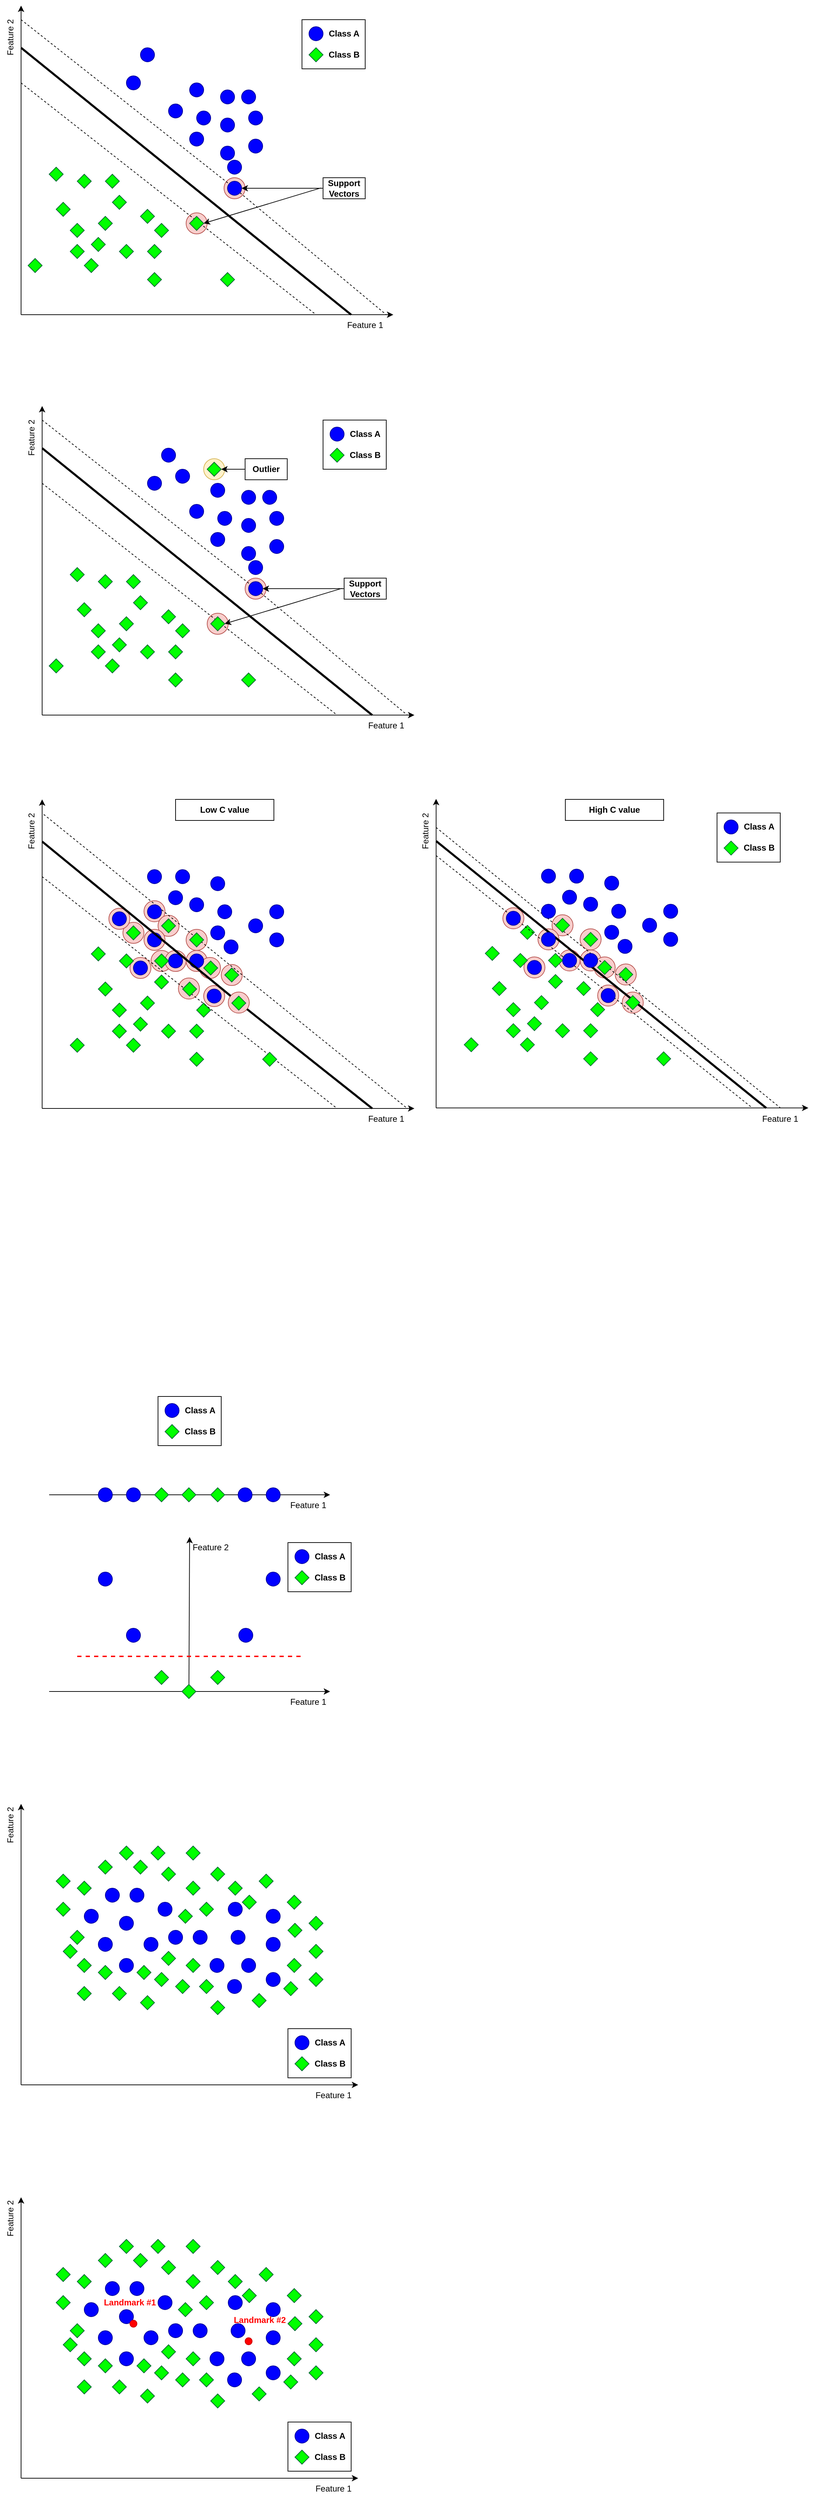 <mxfile version="21.7.5" type="device">
  <diagram name="Pagina-1" id="lFex2iN6SyLddcQQyBaV">
    <mxGraphModel dx="978" dy="571" grid="1" gridSize="10" guides="1" tooltips="1" connect="1" arrows="1" fold="1" page="1" pageScale="1" pageWidth="827" pageHeight="1169" math="0" shadow="0">
      <root>
        <mxCell id="0" />
        <mxCell id="1" parent="0" />
        <mxCell id="25JmZB_oEXcPH6vsWVm2-237" value="" style="endArrow=classic;html=1;rounded=0;" parent="1" edge="1">
          <mxGeometry width="50" height="50" relative="1" as="geometry">
            <mxPoint x="160" y="2480" as="sourcePoint" />
            <mxPoint x="560" y="2480" as="targetPoint" />
          </mxGeometry>
        </mxCell>
        <mxCell id="25JmZB_oEXcPH6vsWVm2-224" value="" style="endArrow=classic;html=1;rounded=0;" parent="1" edge="1">
          <mxGeometry width="50" height="50" relative="1" as="geometry">
            <mxPoint x="160" y="2200" as="sourcePoint" />
            <mxPoint x="560" y="2200" as="targetPoint" />
          </mxGeometry>
        </mxCell>
        <mxCell id="25JmZB_oEXcPH6vsWVm2-203" value="" style="ellipse;whiteSpace=wrap;html=1;aspect=fixed;fillColor=#f8cecc;strokeColor=#b85450;" parent="1" vertex="1">
          <mxGeometry x="976" y="1484.31" width="30" height="30" as="geometry" />
        </mxCell>
        <mxCell id="25JmZB_oEXcPH6vsWVm2-204" value="" style="ellipse;whiteSpace=wrap;html=1;aspect=fixed;fillColor=#f8cecc;strokeColor=#b85450;" parent="1" vertex="1">
          <mxGeometry x="916" y="1424.31" width="30" height="30" as="geometry" />
        </mxCell>
        <mxCell id="25JmZB_oEXcPH6vsWVm2-194" value="" style="ellipse;whiteSpace=wrap;html=1;aspect=fixed;fillColor=#f8cecc;strokeColor=#b85450;" parent="1" vertex="1">
          <mxGeometry x="265" y="1385" width="30" height="30" as="geometry" />
        </mxCell>
        <mxCell id="25JmZB_oEXcPH6vsWVm2-195" value="" style="ellipse;whiteSpace=wrap;html=1;aspect=fixed;fillColor=#f8cecc;strokeColor=#b85450;" parent="1" vertex="1">
          <mxGeometry x="295" y="1354.31" width="30" height="30" as="geometry" />
        </mxCell>
        <mxCell id="25JmZB_oEXcPH6vsWVm2-196" value="" style="ellipse;whiteSpace=wrap;html=1;aspect=fixed;fillColor=#f8cecc;strokeColor=#b85450;" parent="1" vertex="1">
          <mxGeometry x="355" y="1425" width="30" height="30" as="geometry" />
        </mxCell>
        <mxCell id="25JmZB_oEXcPH6vsWVm2-197" value="" style="ellipse;whiteSpace=wrap;html=1;aspect=fixed;fillColor=#f8cecc;strokeColor=#b85450;" parent="1" vertex="1">
          <mxGeometry x="305" y="1425" width="30" height="30" as="geometry" />
        </mxCell>
        <mxCell id="25JmZB_oEXcPH6vsWVm2-198" value="" style="ellipse;whiteSpace=wrap;html=1;aspect=fixed;fillColor=#f8cecc;strokeColor=#b85450;" parent="1" vertex="1">
          <mxGeometry x="415" y="1484.31" width="30" height="30" as="geometry" />
        </mxCell>
        <mxCell id="25JmZB_oEXcPH6vsWVm2-200" value="" style="ellipse;whiteSpace=wrap;html=1;aspect=fixed;fillColor=#f8cecc;strokeColor=#b85450;" parent="1" vertex="1">
          <mxGeometry x="344" y="1464.31" width="30" height="30" as="geometry" />
        </mxCell>
        <mxCell id="25JmZB_oEXcPH6vsWVm2-124" value="" style="ellipse;whiteSpace=wrap;html=1;aspect=fixed;fillColor=#f8cecc;strokeColor=#b85450;" parent="1" vertex="1">
          <mxGeometry x="315" y="1375" width="30" height="30" as="geometry" />
        </mxCell>
        <mxCell id="25JmZB_oEXcPH6vsWVm2-125" value="" style="ellipse;whiteSpace=wrap;html=1;aspect=fixed;fillColor=#f8cecc;strokeColor=#b85450;" parent="1" vertex="1">
          <mxGeometry x="355" y="1395" width="30" height="30" as="geometry" />
        </mxCell>
        <mxCell id="25JmZB_oEXcPH6vsWVm2-126" value="" style="ellipse;whiteSpace=wrap;html=1;aspect=fixed;fillColor=#f8cecc;strokeColor=#b85450;" parent="1" vertex="1">
          <mxGeometry x="374" y="1435" width="30" height="30" as="geometry" />
        </mxCell>
        <mxCell id="25JmZB_oEXcPH6vsWVm2-127" value="" style="ellipse;whiteSpace=wrap;html=1;aspect=fixed;fillColor=#f8cecc;strokeColor=#b85450;" parent="1" vertex="1">
          <mxGeometry x="405" y="1445" width="30" height="30" as="geometry" />
        </mxCell>
        <mxCell id="25JmZB_oEXcPH6vsWVm2-120" value="" style="ellipse;whiteSpace=wrap;html=1;aspect=fixed;fillColor=#f8cecc;strokeColor=#b85450;" parent="1" vertex="1">
          <mxGeometry x="275" y="1435" width="30" height="30" as="geometry" />
        </mxCell>
        <mxCell id="25JmZB_oEXcPH6vsWVm2-121" value="" style="ellipse;whiteSpace=wrap;html=1;aspect=fixed;fillColor=#f8cecc;strokeColor=#b85450;" parent="1" vertex="1">
          <mxGeometry x="295" y="1395" width="30" height="30" as="geometry" />
        </mxCell>
        <mxCell id="25JmZB_oEXcPH6vsWVm2-122" value="" style="ellipse;whiteSpace=wrap;html=1;aspect=fixed;fillColor=#f8cecc;strokeColor=#b85450;" parent="1" vertex="1">
          <mxGeometry x="325" y="1425" width="30" height="30" as="geometry" />
        </mxCell>
        <mxCell id="25JmZB_oEXcPH6vsWVm2-123" value="" style="ellipse;whiteSpace=wrap;html=1;aspect=fixed;fillColor=#f8cecc;strokeColor=#b85450;" parent="1" vertex="1">
          <mxGeometry x="380" y="1475" width="30" height="30" as="geometry" />
        </mxCell>
        <mxCell id="25JmZB_oEXcPH6vsWVm2-119" value="" style="ellipse;whiteSpace=wrap;html=1;aspect=fixed;fillColor=#f8cecc;strokeColor=#b85450;" parent="1" vertex="1">
          <mxGeometry x="245" y="1365" width="30" height="30" as="geometry" />
        </mxCell>
        <mxCell id="25JmZB_oEXcPH6vsWVm2-54" value="" style="ellipse;whiteSpace=wrap;html=1;aspect=fixed;fillColor=#fff2cc;strokeColor=#d6b656;" parent="1" vertex="1">
          <mxGeometry x="380" y="725" width="30" height="30" as="geometry" />
        </mxCell>
        <mxCell id="2-MtceUScul4lDz0E45P-63" value="" style="ellipse;whiteSpace=wrap;html=1;aspect=fixed;fillColor=#f8cecc;strokeColor=#b85450;" parent="1" vertex="1">
          <mxGeometry x="355" y="375" width="30" height="30" as="geometry" />
        </mxCell>
        <mxCell id="2-MtceUScul4lDz0E45P-61" value="" style="ellipse;whiteSpace=wrap;html=1;aspect=fixed;fillColor=#f8cecc;strokeColor=#b85450;" parent="1" vertex="1">
          <mxGeometry x="409" y="325" width="30" height="30" as="geometry" />
        </mxCell>
        <mxCell id="2-MtceUScul4lDz0E45P-1" value="" style="endArrow=classic;html=1;rounded=0;" parent="1" edge="1">
          <mxGeometry width="50" height="50" relative="1" as="geometry">
            <mxPoint x="120" y="520" as="sourcePoint" />
            <mxPoint x="120" y="80" as="targetPoint" />
          </mxGeometry>
        </mxCell>
        <mxCell id="2-MtceUScul4lDz0E45P-2" value="" style="endArrow=classic;html=1;rounded=0;" parent="1" edge="1">
          <mxGeometry width="50" height="50" relative="1" as="geometry">
            <mxPoint x="120" y="520" as="sourcePoint" />
            <mxPoint x="650" y="520" as="targetPoint" />
          </mxGeometry>
        </mxCell>
        <mxCell id="2-MtceUScul4lDz0E45P-20" value="" style="rhombus;whiteSpace=wrap;html=1;fillColor=#00FF00;strokeColor=#006633;" parent="1" vertex="1">
          <mxGeometry x="210" y="440" width="20" height="20" as="geometry" />
        </mxCell>
        <mxCell id="2-MtceUScul4lDz0E45P-21" value="" style="rhombus;whiteSpace=wrap;html=1;fillColor=#00FF00;strokeColor=#006633;" parent="1" vertex="1">
          <mxGeometry x="200" y="320" width="20" height="20" as="geometry" />
        </mxCell>
        <mxCell id="2-MtceUScul4lDz0E45P-22" value="" style="rhombus;whiteSpace=wrap;html=1;fillColor=#00FF00;strokeColor=#006633;" parent="1" vertex="1">
          <mxGeometry x="230" y="380" width="20" height="20" as="geometry" />
        </mxCell>
        <mxCell id="2-MtceUScul4lDz0E45P-23" value="" style="rhombus;whiteSpace=wrap;html=1;fillColor=#00FF00;strokeColor=#006633;" parent="1" vertex="1">
          <mxGeometry x="300" y="420" width="20" height="20" as="geometry" />
        </mxCell>
        <mxCell id="2-MtceUScul4lDz0E45P-24" value="" style="rhombus;whiteSpace=wrap;html=1;fillColor=#00FF00;strokeColor=#006633;" parent="1" vertex="1">
          <mxGeometry x="260" y="420" width="20" height="20" as="geometry" />
        </mxCell>
        <mxCell id="2-MtceUScul4lDz0E45P-25" value="" style="rhombus;whiteSpace=wrap;html=1;fillColor=#00FF00;strokeColor=#006633;" parent="1" vertex="1">
          <mxGeometry x="310" y="390" width="20" height="20" as="geometry" />
        </mxCell>
        <mxCell id="2-MtceUScul4lDz0E45P-26" value="" style="rhombus;whiteSpace=wrap;html=1;fillColor=#00FF00;strokeColor=#006633;" parent="1" vertex="1">
          <mxGeometry x="220" y="410" width="20" height="20" as="geometry" />
        </mxCell>
        <mxCell id="2-MtceUScul4lDz0E45P-27" value="" style="rhombus;whiteSpace=wrap;html=1;fillColor=#00FF00;strokeColor=#006633;" parent="1" vertex="1">
          <mxGeometry x="250" y="350" width="20" height="20" as="geometry" />
        </mxCell>
        <mxCell id="2-MtceUScul4lDz0E45P-28" value="" style="rhombus;whiteSpace=wrap;html=1;fillColor=#00FF00;strokeColor=#006633;" parent="1" vertex="1">
          <mxGeometry x="290" y="370" width="20" height="20" as="geometry" />
        </mxCell>
        <mxCell id="2-MtceUScul4lDz0E45P-29" value="" style="rhombus;whiteSpace=wrap;html=1;fillColor=#00FF00;strokeColor=#006633;" parent="1" vertex="1">
          <mxGeometry x="190" y="390" width="20" height="20" as="geometry" />
        </mxCell>
        <mxCell id="2-MtceUScul4lDz0E45P-30" value="" style="rhombus;whiteSpace=wrap;html=1;fillColor=#00FF00;strokeColor=#006633;" parent="1" vertex="1">
          <mxGeometry x="240" y="320" width="20" height="20" as="geometry" />
        </mxCell>
        <mxCell id="2-MtceUScul4lDz0E45P-31" value="" style="rhombus;whiteSpace=wrap;html=1;fillColor=#00FF00;strokeColor=#006633;" parent="1" vertex="1">
          <mxGeometry x="190" y="420" width="20" height="20" as="geometry" />
        </mxCell>
        <mxCell id="2-MtceUScul4lDz0E45P-32" value="" style="rhombus;whiteSpace=wrap;html=1;fillColor=#00FF00;strokeColor=#006633;" parent="1" vertex="1">
          <mxGeometry x="170" y="360" width="20" height="20" as="geometry" />
        </mxCell>
        <mxCell id="2-MtceUScul4lDz0E45P-36" value="" style="endArrow=none;html=1;rounded=0;strokeWidth=3;" parent="1" edge="1">
          <mxGeometry width="50" height="50" relative="1" as="geometry">
            <mxPoint x="120" y="140" as="sourcePoint" />
            <mxPoint x="590" y="520" as="targetPoint" />
          </mxGeometry>
        </mxCell>
        <mxCell id="2-MtceUScul4lDz0E45P-37" value="" style="endArrow=none;dashed=1;html=1;rounded=0;" parent="1" edge="1">
          <mxGeometry width="50" height="50" relative="1" as="geometry">
            <mxPoint x="120" y="190" as="sourcePoint" />
            <mxPoint x="540" y="520" as="targetPoint" />
          </mxGeometry>
        </mxCell>
        <mxCell id="2-MtceUScul4lDz0E45P-40" value="" style="rhombus;whiteSpace=wrap;html=1;fillColor=#00FF00;strokeColor=#006633;" parent="1" vertex="1">
          <mxGeometry x="360" y="380" width="20" height="20" as="geometry" />
        </mxCell>
        <mxCell id="2-MtceUScul4lDz0E45P-41" value="" style="endArrow=none;dashed=1;html=1;rounded=0;" parent="1" source="2-MtceUScul4lDz0E45P-43" edge="1">
          <mxGeometry width="50" height="50" relative="1" as="geometry">
            <mxPoint x="210" y="170" as="sourcePoint" />
            <mxPoint x="640" y="520" as="targetPoint" />
          </mxGeometry>
        </mxCell>
        <mxCell id="2-MtceUScul4lDz0E45P-44" value="" style="endArrow=none;dashed=1;html=1;rounded=0;" parent="1" target="2-MtceUScul4lDz0E45P-43" edge="1">
          <mxGeometry width="50" height="50" relative="1" as="geometry">
            <mxPoint x="120" y="100" as="sourcePoint" />
            <mxPoint x="520" y="420" as="targetPoint" />
          </mxGeometry>
        </mxCell>
        <mxCell id="2-MtceUScul4lDz0E45P-43" value="" style="ellipse;whiteSpace=wrap;html=1;aspect=fixed;fillColor=#0000FF;strokeColor=#000099;" parent="1" vertex="1">
          <mxGeometry x="414" y="330" width="20" height="20" as="geometry" />
        </mxCell>
        <mxCell id="2-MtceUScul4lDz0E45P-45" value="" style="ellipse;whiteSpace=wrap;html=1;aspect=fixed;fillColor=#0000FF;strokeColor=#000099;" parent="1" vertex="1">
          <mxGeometry x="404" y="240" width="20" height="20" as="geometry" />
        </mxCell>
        <mxCell id="2-MtceUScul4lDz0E45P-46" value="" style="ellipse;whiteSpace=wrap;html=1;aspect=fixed;fillColor=#0000FF;strokeColor=#000099;" parent="1" vertex="1">
          <mxGeometry x="330" y="220" width="20" height="20" as="geometry" />
        </mxCell>
        <mxCell id="2-MtceUScul4lDz0E45P-47" value="" style="ellipse;whiteSpace=wrap;html=1;aspect=fixed;fillColor=#0000FF;strokeColor=#000099;" parent="1" vertex="1">
          <mxGeometry x="404" y="280" width="20" height="20" as="geometry" />
        </mxCell>
        <mxCell id="2-MtceUScul4lDz0E45P-48" value="" style="ellipse;whiteSpace=wrap;html=1;aspect=fixed;fillColor=#0000FF;strokeColor=#000099;" parent="1" vertex="1">
          <mxGeometry x="360" y="260" width="20" height="20" as="geometry" />
        </mxCell>
        <mxCell id="2-MtceUScul4lDz0E45P-49" value="" style="ellipse;whiteSpace=wrap;html=1;aspect=fixed;fillColor=#0000FF;strokeColor=#000099;" parent="1" vertex="1">
          <mxGeometry x="434" y="200" width="20" height="20" as="geometry" />
        </mxCell>
        <mxCell id="2-MtceUScul4lDz0E45P-50" value="" style="ellipse;whiteSpace=wrap;html=1;aspect=fixed;fillColor=#0000FF;strokeColor=#000099;" parent="1" vertex="1">
          <mxGeometry x="404" y="200" width="20" height="20" as="geometry" />
        </mxCell>
        <mxCell id="2-MtceUScul4lDz0E45P-51" value="" style="ellipse;whiteSpace=wrap;html=1;aspect=fixed;fillColor=#0000FF;strokeColor=#000099;" parent="1" vertex="1">
          <mxGeometry x="360" y="190" width="20" height="20" as="geometry" />
        </mxCell>
        <mxCell id="2-MtceUScul4lDz0E45P-52" value="" style="ellipse;whiteSpace=wrap;html=1;aspect=fixed;fillColor=#0000FF;strokeColor=#000099;" parent="1" vertex="1">
          <mxGeometry x="444" y="270" width="20" height="20" as="geometry" />
        </mxCell>
        <mxCell id="2-MtceUScul4lDz0E45P-53" value="" style="ellipse;whiteSpace=wrap;html=1;aspect=fixed;fillColor=#0000FF;strokeColor=#000099;" parent="1" vertex="1">
          <mxGeometry x="370" y="230" width="20" height="20" as="geometry" />
        </mxCell>
        <mxCell id="2-MtceUScul4lDz0E45P-54" value="" style="ellipse;whiteSpace=wrap;html=1;aspect=fixed;fillColor=#0000FF;strokeColor=#000099;" parent="1" vertex="1">
          <mxGeometry x="414" y="300" width="20" height="20" as="geometry" />
        </mxCell>
        <mxCell id="2-MtceUScul4lDz0E45P-55" value="" style="ellipse;whiteSpace=wrap;html=1;aspect=fixed;fillColor=#0000FF;strokeColor=#000099;" parent="1" vertex="1">
          <mxGeometry x="444" y="230" width="20" height="20" as="geometry" />
        </mxCell>
        <mxCell id="2-MtceUScul4lDz0E45P-56" value="" style="ellipse;whiteSpace=wrap;html=1;aspect=fixed;fillColor=#0000FF;strokeColor=#000099;" parent="1" vertex="1">
          <mxGeometry x="290" y="140" width="20" height="20" as="geometry" />
        </mxCell>
        <mxCell id="2-MtceUScul4lDz0E45P-57" value="" style="ellipse;whiteSpace=wrap;html=1;aspect=fixed;fillColor=#0000FF;strokeColor=#000099;" parent="1" vertex="1">
          <mxGeometry x="270" y="180" width="20" height="20" as="geometry" />
        </mxCell>
        <mxCell id="2-MtceUScul4lDz0E45P-58" value="" style="rhombus;whiteSpace=wrap;html=1;fillColor=#00FF00;strokeColor=#006633;" parent="1" vertex="1">
          <mxGeometry x="160" y="310" width="20" height="20" as="geometry" />
        </mxCell>
        <mxCell id="2-MtceUScul4lDz0E45P-59" value="" style="rhombus;whiteSpace=wrap;html=1;fillColor=#00FF00;strokeColor=#006633;" parent="1" vertex="1">
          <mxGeometry x="404" y="460" width="20" height="20" as="geometry" />
        </mxCell>
        <mxCell id="2-MtceUScul4lDz0E45P-60" value="" style="rhombus;whiteSpace=wrap;html=1;fillColor=#00FF00;strokeColor=#006633;" parent="1" vertex="1">
          <mxGeometry x="130" y="440" width="20" height="20" as="geometry" />
        </mxCell>
        <mxCell id="2-MtceUScul4lDz0E45P-62" value="" style="rhombus;whiteSpace=wrap;html=1;fillColor=#00FF00;strokeColor=#006633;" parent="1" vertex="1">
          <mxGeometry x="300" y="460" width="20" height="20" as="geometry" />
        </mxCell>
        <mxCell id="2-MtceUScul4lDz0E45P-71" value="Support Vectors" style="text;html=1;align=center;verticalAlign=middle;whiteSpace=wrap;rounded=0;strokeColor=default;fontStyle=1" parent="1" vertex="1">
          <mxGeometry x="550" y="325" width="60" height="30" as="geometry" />
        </mxCell>
        <mxCell id="2-MtceUScul4lDz0E45P-74" value="" style="group" parent="1" vertex="1" connectable="0">
          <mxGeometry x="520" y="100" width="90" height="70" as="geometry" />
        </mxCell>
        <mxCell id="2-MtceUScul4lDz0E45P-73" value="" style="rounded=0;whiteSpace=wrap;html=1;" parent="2-MtceUScul4lDz0E45P-74" vertex="1">
          <mxGeometry width="90" height="70" as="geometry" />
        </mxCell>
        <mxCell id="2-MtceUScul4lDz0E45P-64" value="" style="ellipse;whiteSpace=wrap;html=1;aspect=fixed;fillColor=#0000FF;strokeColor=#000099;" parent="2-MtceUScul4lDz0E45P-74" vertex="1">
          <mxGeometry x="10" y="10" width="20" height="20" as="geometry" />
        </mxCell>
        <mxCell id="2-MtceUScul4lDz0E45P-65" value="" style="rhombus;whiteSpace=wrap;html=1;fillColor=#00FF00;strokeColor=#006633;" parent="2-MtceUScul4lDz0E45P-74" vertex="1">
          <mxGeometry x="10" y="40" width="20" height="20" as="geometry" />
        </mxCell>
        <mxCell id="2-MtceUScul4lDz0E45P-66" value="Class A" style="text;html=1;strokeColor=none;fillColor=none;align=center;verticalAlign=middle;whiteSpace=wrap;rounded=0;fontStyle=1" parent="2-MtceUScul4lDz0E45P-74" vertex="1">
          <mxGeometry x="30" y="10" width="60" height="20" as="geometry" />
        </mxCell>
        <mxCell id="2-MtceUScul4lDz0E45P-67" value="Class B" style="text;html=1;strokeColor=none;fillColor=none;align=center;verticalAlign=middle;whiteSpace=wrap;rounded=0;fontStyle=1" parent="2-MtceUScul4lDz0E45P-74" vertex="1">
          <mxGeometry x="30" y="40" width="60" height="20" as="geometry" />
        </mxCell>
        <mxCell id="2-MtceUScul4lDz0E45P-75" value="" style="endArrow=classic;html=1;rounded=0;exitX=0;exitY=0.5;exitDx=0;exitDy=0;entryX=1;entryY=0.5;entryDx=0;entryDy=0;" parent="1" source="2-MtceUScul4lDz0E45P-71" target="2-MtceUScul4lDz0E45P-43" edge="1">
          <mxGeometry width="50" height="50" relative="1" as="geometry">
            <mxPoint x="540" y="335" as="sourcePoint" />
            <mxPoint x="440" y="340" as="targetPoint" />
          </mxGeometry>
        </mxCell>
        <mxCell id="2-MtceUScul4lDz0E45P-76" value="" style="endArrow=classic;html=1;rounded=0;exitX=-0.052;exitY=0.486;exitDx=0;exitDy=0;exitPerimeter=0;entryX=1;entryY=0.5;entryDx=0;entryDy=0;" parent="1" source="2-MtceUScul4lDz0E45P-71" target="2-MtceUScul4lDz0E45P-40" edge="1">
          <mxGeometry width="50" height="50" relative="1" as="geometry">
            <mxPoint x="410" y="360" as="sourcePoint" />
            <mxPoint x="460" y="310" as="targetPoint" />
          </mxGeometry>
        </mxCell>
        <mxCell id="2-MtceUScul4lDz0E45P-77" value="Feature 1" style="text;html=1;strokeColor=none;fillColor=none;align=center;verticalAlign=middle;whiteSpace=wrap;rounded=0;" parent="1" vertex="1">
          <mxGeometry x="580" y="520" width="60" height="30" as="geometry" />
        </mxCell>
        <mxCell id="2-MtceUScul4lDz0E45P-78" value="Feature 2" style="text;html=1;strokeColor=none;fillColor=none;align=center;verticalAlign=middle;whiteSpace=wrap;rounded=0;direction=south;horizontal=0;" parent="1" vertex="1">
          <mxGeometry x="90" y="95" width="30" height="60" as="geometry" />
        </mxCell>
        <mxCell id="25JmZB_oEXcPH6vsWVm2-1" value="" style="ellipse;whiteSpace=wrap;html=1;aspect=fixed;fillColor=#f8cecc;strokeColor=#b85450;" parent="1" vertex="1">
          <mxGeometry x="385" y="945" width="30" height="30" as="geometry" />
        </mxCell>
        <mxCell id="25JmZB_oEXcPH6vsWVm2-2" value="" style="ellipse;whiteSpace=wrap;html=1;aspect=fixed;fillColor=#f8cecc;strokeColor=#b85450;" parent="1" vertex="1">
          <mxGeometry x="439" y="895" width="30" height="30" as="geometry" />
        </mxCell>
        <mxCell id="25JmZB_oEXcPH6vsWVm2-3" value="" style="endArrow=classic;html=1;rounded=0;" parent="1" edge="1">
          <mxGeometry width="50" height="50" relative="1" as="geometry">
            <mxPoint x="150" y="1090" as="sourcePoint" />
            <mxPoint x="150" y="650" as="targetPoint" />
          </mxGeometry>
        </mxCell>
        <mxCell id="25JmZB_oEXcPH6vsWVm2-4" value="" style="endArrow=classic;html=1;rounded=0;" parent="1" edge="1">
          <mxGeometry width="50" height="50" relative="1" as="geometry">
            <mxPoint x="150" y="1090" as="sourcePoint" />
            <mxPoint x="680" y="1090" as="targetPoint" />
          </mxGeometry>
        </mxCell>
        <mxCell id="25JmZB_oEXcPH6vsWVm2-5" value="" style="rhombus;whiteSpace=wrap;html=1;fillColor=#00FF00;strokeColor=#006633;" parent="1" vertex="1">
          <mxGeometry x="240" y="1010" width="20" height="20" as="geometry" />
        </mxCell>
        <mxCell id="25JmZB_oEXcPH6vsWVm2-6" value="" style="rhombus;whiteSpace=wrap;html=1;fillColor=#00FF00;strokeColor=#006633;" parent="1" vertex="1">
          <mxGeometry x="230" y="890" width="20" height="20" as="geometry" />
        </mxCell>
        <mxCell id="25JmZB_oEXcPH6vsWVm2-7" value="" style="rhombus;whiteSpace=wrap;html=1;fillColor=#00FF00;strokeColor=#006633;" parent="1" vertex="1">
          <mxGeometry x="260" y="950" width="20" height="20" as="geometry" />
        </mxCell>
        <mxCell id="25JmZB_oEXcPH6vsWVm2-8" value="" style="rhombus;whiteSpace=wrap;html=1;fillColor=#00FF00;strokeColor=#006633;" parent="1" vertex="1">
          <mxGeometry x="330" y="990" width="20" height="20" as="geometry" />
        </mxCell>
        <mxCell id="25JmZB_oEXcPH6vsWVm2-9" value="" style="rhombus;whiteSpace=wrap;html=1;fillColor=#00FF00;strokeColor=#006633;" parent="1" vertex="1">
          <mxGeometry x="290" y="990" width="20" height="20" as="geometry" />
        </mxCell>
        <mxCell id="25JmZB_oEXcPH6vsWVm2-10" value="" style="rhombus;whiteSpace=wrap;html=1;fillColor=#00FF00;strokeColor=#006633;" parent="1" vertex="1">
          <mxGeometry x="340" y="960" width="20" height="20" as="geometry" />
        </mxCell>
        <mxCell id="25JmZB_oEXcPH6vsWVm2-11" value="" style="rhombus;whiteSpace=wrap;html=1;fillColor=#00FF00;strokeColor=#006633;" parent="1" vertex="1">
          <mxGeometry x="250" y="980" width="20" height="20" as="geometry" />
        </mxCell>
        <mxCell id="25JmZB_oEXcPH6vsWVm2-12" value="" style="rhombus;whiteSpace=wrap;html=1;fillColor=#00FF00;strokeColor=#006633;" parent="1" vertex="1">
          <mxGeometry x="280" y="920" width="20" height="20" as="geometry" />
        </mxCell>
        <mxCell id="25JmZB_oEXcPH6vsWVm2-13" value="" style="rhombus;whiteSpace=wrap;html=1;fillColor=#00FF00;strokeColor=#006633;" parent="1" vertex="1">
          <mxGeometry x="320" y="940" width="20" height="20" as="geometry" />
        </mxCell>
        <mxCell id="25JmZB_oEXcPH6vsWVm2-14" value="" style="rhombus;whiteSpace=wrap;html=1;fillColor=#00FF00;strokeColor=#006633;" parent="1" vertex="1">
          <mxGeometry x="220" y="960" width="20" height="20" as="geometry" />
        </mxCell>
        <mxCell id="25JmZB_oEXcPH6vsWVm2-15" value="" style="rhombus;whiteSpace=wrap;html=1;fillColor=#00FF00;strokeColor=#006633;" parent="1" vertex="1">
          <mxGeometry x="270" y="890" width="20" height="20" as="geometry" />
        </mxCell>
        <mxCell id="25JmZB_oEXcPH6vsWVm2-16" value="" style="rhombus;whiteSpace=wrap;html=1;fillColor=#00FF00;strokeColor=#006633;" parent="1" vertex="1">
          <mxGeometry x="220" y="990" width="20" height="20" as="geometry" />
        </mxCell>
        <mxCell id="25JmZB_oEXcPH6vsWVm2-17" value="" style="rhombus;whiteSpace=wrap;html=1;fillColor=#00FF00;strokeColor=#006633;" parent="1" vertex="1">
          <mxGeometry x="200" y="930" width="20" height="20" as="geometry" />
        </mxCell>
        <mxCell id="25JmZB_oEXcPH6vsWVm2-18" value="" style="endArrow=none;html=1;rounded=0;strokeWidth=3;" parent="1" edge="1">
          <mxGeometry width="50" height="50" relative="1" as="geometry">
            <mxPoint x="150" y="710" as="sourcePoint" />
            <mxPoint x="620" y="1090" as="targetPoint" />
          </mxGeometry>
        </mxCell>
        <mxCell id="25JmZB_oEXcPH6vsWVm2-19" value="" style="endArrow=none;dashed=1;html=1;rounded=0;" parent="1" edge="1">
          <mxGeometry width="50" height="50" relative="1" as="geometry">
            <mxPoint x="150" y="760" as="sourcePoint" />
            <mxPoint x="570" y="1090" as="targetPoint" />
          </mxGeometry>
        </mxCell>
        <mxCell id="25JmZB_oEXcPH6vsWVm2-20" value="" style="rhombus;whiteSpace=wrap;html=1;fillColor=#00FF00;strokeColor=#006633;" parent="1" vertex="1">
          <mxGeometry x="390" y="950" width="20" height="20" as="geometry" />
        </mxCell>
        <mxCell id="25JmZB_oEXcPH6vsWVm2-21" value="" style="endArrow=none;dashed=1;html=1;rounded=0;" parent="1" source="25JmZB_oEXcPH6vsWVm2-23" edge="1">
          <mxGeometry width="50" height="50" relative="1" as="geometry">
            <mxPoint x="240" y="740" as="sourcePoint" />
            <mxPoint x="670" y="1090" as="targetPoint" />
          </mxGeometry>
        </mxCell>
        <mxCell id="25JmZB_oEXcPH6vsWVm2-22" value="" style="endArrow=none;dashed=1;html=1;rounded=0;" parent="1" target="25JmZB_oEXcPH6vsWVm2-23" edge="1">
          <mxGeometry width="50" height="50" relative="1" as="geometry">
            <mxPoint x="150" y="670" as="sourcePoint" />
            <mxPoint x="550" y="990" as="targetPoint" />
          </mxGeometry>
        </mxCell>
        <mxCell id="25JmZB_oEXcPH6vsWVm2-23" value="" style="ellipse;whiteSpace=wrap;html=1;aspect=fixed;fillColor=#0000FF;strokeColor=#000099;" parent="1" vertex="1">
          <mxGeometry x="444" y="900" width="20" height="20" as="geometry" />
        </mxCell>
        <mxCell id="25JmZB_oEXcPH6vsWVm2-24" value="" style="ellipse;whiteSpace=wrap;html=1;aspect=fixed;fillColor=#0000FF;strokeColor=#000099;" parent="1" vertex="1">
          <mxGeometry x="434" y="810" width="20" height="20" as="geometry" />
        </mxCell>
        <mxCell id="25JmZB_oEXcPH6vsWVm2-25" value="" style="ellipse;whiteSpace=wrap;html=1;aspect=fixed;fillColor=#0000FF;strokeColor=#000099;" parent="1" vertex="1">
          <mxGeometry x="360" y="790" width="20" height="20" as="geometry" />
        </mxCell>
        <mxCell id="25JmZB_oEXcPH6vsWVm2-26" value="" style="ellipse;whiteSpace=wrap;html=1;aspect=fixed;fillColor=#0000FF;strokeColor=#000099;" parent="1" vertex="1">
          <mxGeometry x="434" y="850" width="20" height="20" as="geometry" />
        </mxCell>
        <mxCell id="25JmZB_oEXcPH6vsWVm2-27" value="" style="ellipse;whiteSpace=wrap;html=1;aspect=fixed;fillColor=#0000FF;strokeColor=#000099;" parent="1" vertex="1">
          <mxGeometry x="390" y="830" width="20" height="20" as="geometry" />
        </mxCell>
        <mxCell id="25JmZB_oEXcPH6vsWVm2-28" value="" style="ellipse;whiteSpace=wrap;html=1;aspect=fixed;fillColor=#0000FF;strokeColor=#000099;" parent="1" vertex="1">
          <mxGeometry x="464" y="770" width="20" height="20" as="geometry" />
        </mxCell>
        <mxCell id="25JmZB_oEXcPH6vsWVm2-29" value="" style="ellipse;whiteSpace=wrap;html=1;aspect=fixed;fillColor=#0000FF;strokeColor=#000099;" parent="1" vertex="1">
          <mxGeometry x="434" y="770" width="20" height="20" as="geometry" />
        </mxCell>
        <mxCell id="25JmZB_oEXcPH6vsWVm2-30" value="" style="ellipse;whiteSpace=wrap;html=1;aspect=fixed;fillColor=#0000FF;strokeColor=#000099;" parent="1" vertex="1">
          <mxGeometry x="390" y="760" width="20" height="20" as="geometry" />
        </mxCell>
        <mxCell id="25JmZB_oEXcPH6vsWVm2-31" value="" style="ellipse;whiteSpace=wrap;html=1;aspect=fixed;fillColor=#0000FF;strokeColor=#000099;" parent="1" vertex="1">
          <mxGeometry x="474" y="840" width="20" height="20" as="geometry" />
        </mxCell>
        <mxCell id="25JmZB_oEXcPH6vsWVm2-32" value="" style="ellipse;whiteSpace=wrap;html=1;aspect=fixed;fillColor=#0000FF;strokeColor=#000099;" parent="1" vertex="1">
          <mxGeometry x="400" y="800" width="20" height="20" as="geometry" />
        </mxCell>
        <mxCell id="25JmZB_oEXcPH6vsWVm2-33" value="" style="ellipse;whiteSpace=wrap;html=1;aspect=fixed;fillColor=#0000FF;strokeColor=#000099;" parent="1" vertex="1">
          <mxGeometry x="444" y="870" width="20" height="20" as="geometry" />
        </mxCell>
        <mxCell id="25JmZB_oEXcPH6vsWVm2-34" value="" style="ellipse;whiteSpace=wrap;html=1;aspect=fixed;fillColor=#0000FF;strokeColor=#000099;" parent="1" vertex="1">
          <mxGeometry x="474" y="800" width="20" height="20" as="geometry" />
        </mxCell>
        <mxCell id="25JmZB_oEXcPH6vsWVm2-35" value="" style="ellipse;whiteSpace=wrap;html=1;aspect=fixed;fillColor=#0000FF;strokeColor=#000099;" parent="1" vertex="1">
          <mxGeometry x="320" y="710" width="20" height="20" as="geometry" />
        </mxCell>
        <mxCell id="25JmZB_oEXcPH6vsWVm2-36" value="" style="ellipse;whiteSpace=wrap;html=1;aspect=fixed;fillColor=#0000FF;strokeColor=#000099;" parent="1" vertex="1">
          <mxGeometry x="300" y="750" width="20" height="20" as="geometry" />
        </mxCell>
        <mxCell id="25JmZB_oEXcPH6vsWVm2-37" value="" style="rhombus;whiteSpace=wrap;html=1;fillColor=#00FF00;strokeColor=#006633;" parent="1" vertex="1">
          <mxGeometry x="190" y="880" width="20" height="20" as="geometry" />
        </mxCell>
        <mxCell id="25JmZB_oEXcPH6vsWVm2-38" value="" style="rhombus;whiteSpace=wrap;html=1;fillColor=#00FF00;strokeColor=#006633;" parent="1" vertex="1">
          <mxGeometry x="434" y="1030" width="20" height="20" as="geometry" />
        </mxCell>
        <mxCell id="25JmZB_oEXcPH6vsWVm2-39" value="" style="rhombus;whiteSpace=wrap;html=1;fillColor=#00FF00;strokeColor=#006633;" parent="1" vertex="1">
          <mxGeometry x="160" y="1010" width="20" height="20" as="geometry" />
        </mxCell>
        <mxCell id="25JmZB_oEXcPH6vsWVm2-40" value="" style="rhombus;whiteSpace=wrap;html=1;fillColor=#00FF00;strokeColor=#006633;" parent="1" vertex="1">
          <mxGeometry x="330" y="1030" width="20" height="20" as="geometry" />
        </mxCell>
        <mxCell id="25JmZB_oEXcPH6vsWVm2-41" value="Support Vectors" style="text;html=1;align=center;verticalAlign=middle;whiteSpace=wrap;rounded=0;strokeColor=default;fontStyle=1" parent="1" vertex="1">
          <mxGeometry x="580" y="895" width="60" height="30" as="geometry" />
        </mxCell>
        <mxCell id="25JmZB_oEXcPH6vsWVm2-42" value="" style="group" parent="1" vertex="1" connectable="0">
          <mxGeometry x="550" y="670" width="90" height="70" as="geometry" />
        </mxCell>
        <mxCell id="25JmZB_oEXcPH6vsWVm2-43" value="" style="rounded=0;whiteSpace=wrap;html=1;" parent="25JmZB_oEXcPH6vsWVm2-42" vertex="1">
          <mxGeometry width="90" height="70" as="geometry" />
        </mxCell>
        <mxCell id="25JmZB_oEXcPH6vsWVm2-44" value="" style="ellipse;whiteSpace=wrap;html=1;aspect=fixed;fillColor=#0000FF;strokeColor=#000099;" parent="25JmZB_oEXcPH6vsWVm2-42" vertex="1">
          <mxGeometry x="10" y="10" width="20" height="20" as="geometry" />
        </mxCell>
        <mxCell id="25JmZB_oEXcPH6vsWVm2-45" value="" style="rhombus;whiteSpace=wrap;html=1;fillColor=#00FF00;strokeColor=#006633;" parent="25JmZB_oEXcPH6vsWVm2-42" vertex="1">
          <mxGeometry x="10" y="40" width="20" height="20" as="geometry" />
        </mxCell>
        <mxCell id="25JmZB_oEXcPH6vsWVm2-46" value="Class A" style="text;html=1;strokeColor=none;fillColor=none;align=center;verticalAlign=middle;whiteSpace=wrap;rounded=0;fontStyle=1" parent="25JmZB_oEXcPH6vsWVm2-42" vertex="1">
          <mxGeometry x="30" y="10" width="60" height="20" as="geometry" />
        </mxCell>
        <mxCell id="25JmZB_oEXcPH6vsWVm2-47" value="Class B" style="text;html=1;strokeColor=none;fillColor=none;align=center;verticalAlign=middle;whiteSpace=wrap;rounded=0;fontStyle=1" parent="25JmZB_oEXcPH6vsWVm2-42" vertex="1">
          <mxGeometry x="30" y="40" width="60" height="20" as="geometry" />
        </mxCell>
        <mxCell id="25JmZB_oEXcPH6vsWVm2-48" value="" style="endArrow=classic;html=1;rounded=0;exitX=0;exitY=0.5;exitDx=0;exitDy=0;entryX=1;entryY=0.5;entryDx=0;entryDy=0;" parent="1" source="25JmZB_oEXcPH6vsWVm2-41" target="25JmZB_oEXcPH6vsWVm2-23" edge="1">
          <mxGeometry width="50" height="50" relative="1" as="geometry">
            <mxPoint x="570" y="905" as="sourcePoint" />
            <mxPoint x="470" y="910" as="targetPoint" />
          </mxGeometry>
        </mxCell>
        <mxCell id="25JmZB_oEXcPH6vsWVm2-49" value="" style="endArrow=classic;html=1;rounded=0;exitX=-0.052;exitY=0.486;exitDx=0;exitDy=0;exitPerimeter=0;entryX=1;entryY=0.5;entryDx=0;entryDy=0;" parent="1" source="25JmZB_oEXcPH6vsWVm2-41" target="25JmZB_oEXcPH6vsWVm2-20" edge="1">
          <mxGeometry width="50" height="50" relative="1" as="geometry">
            <mxPoint x="440" y="930" as="sourcePoint" />
            <mxPoint x="490" y="880" as="targetPoint" />
          </mxGeometry>
        </mxCell>
        <mxCell id="25JmZB_oEXcPH6vsWVm2-50" value="Feature 1" style="text;html=1;strokeColor=none;fillColor=none;align=center;verticalAlign=middle;whiteSpace=wrap;rounded=0;" parent="1" vertex="1">
          <mxGeometry x="610" y="1090" width="60" height="30" as="geometry" />
        </mxCell>
        <mxCell id="25JmZB_oEXcPH6vsWVm2-51" value="Feature 2" style="text;html=1;strokeColor=none;fillColor=none;align=center;verticalAlign=middle;whiteSpace=wrap;rounded=0;direction=south;horizontal=0;" parent="1" vertex="1">
          <mxGeometry x="120" y="665" width="30" height="60" as="geometry" />
        </mxCell>
        <mxCell id="25JmZB_oEXcPH6vsWVm2-52" value="" style="rhombus;whiteSpace=wrap;html=1;fillColor=#00FF00;strokeColor=#006633;" parent="1" vertex="1">
          <mxGeometry x="385" y="730" width="20" height="20" as="geometry" />
        </mxCell>
        <mxCell id="25JmZB_oEXcPH6vsWVm2-53" value="" style="ellipse;whiteSpace=wrap;html=1;aspect=fixed;fillColor=#0000FF;strokeColor=#000099;" parent="1" vertex="1">
          <mxGeometry x="340" y="740" width="20" height="20" as="geometry" />
        </mxCell>
        <mxCell id="25JmZB_oEXcPH6vsWVm2-55" value="Outlier" style="text;html=1;align=center;verticalAlign=middle;whiteSpace=wrap;rounded=0;strokeColor=default;fontStyle=1" parent="1" vertex="1">
          <mxGeometry x="439" y="725" width="60" height="30" as="geometry" />
        </mxCell>
        <mxCell id="25JmZB_oEXcPH6vsWVm2-56" value="" style="endArrow=classic;html=1;rounded=0;exitX=0;exitY=0.5;exitDx=0;exitDy=0;entryX=1;entryY=0.5;entryDx=0;entryDy=0;" parent="1" source="25JmZB_oEXcPH6vsWVm2-55" target="25JmZB_oEXcPH6vsWVm2-52" edge="1">
          <mxGeometry width="50" height="50" relative="1" as="geometry">
            <mxPoint x="340" y="780" as="sourcePoint" />
            <mxPoint x="390" y="730" as="targetPoint" />
          </mxGeometry>
        </mxCell>
        <mxCell id="25JmZB_oEXcPH6vsWVm2-59" value="" style="endArrow=classic;html=1;rounded=0;" parent="1" edge="1">
          <mxGeometry width="50" height="50" relative="1" as="geometry">
            <mxPoint x="150" y="1650" as="sourcePoint" />
            <mxPoint x="150" y="1210" as="targetPoint" />
          </mxGeometry>
        </mxCell>
        <mxCell id="25JmZB_oEXcPH6vsWVm2-60" value="" style="endArrow=classic;html=1;rounded=0;" parent="1" edge="1">
          <mxGeometry width="50" height="50" relative="1" as="geometry">
            <mxPoint x="150" y="1650" as="sourcePoint" />
            <mxPoint x="680" y="1650" as="targetPoint" />
          </mxGeometry>
        </mxCell>
        <mxCell id="25JmZB_oEXcPH6vsWVm2-61" value="" style="rhombus;whiteSpace=wrap;html=1;fillColor=#00FF00;strokeColor=#006633;" parent="1" vertex="1">
          <mxGeometry x="270" y="1550" width="20" height="20" as="geometry" />
        </mxCell>
        <mxCell id="25JmZB_oEXcPH6vsWVm2-62" value="" style="rhombus;whiteSpace=wrap;html=1;fillColor=#00FF00;strokeColor=#006633;" parent="1" vertex="1">
          <mxGeometry x="260" y="1430" width="20" height="20" as="geometry" />
        </mxCell>
        <mxCell id="25JmZB_oEXcPH6vsWVm2-63" value="" style="rhombus;whiteSpace=wrap;html=1;fillColor=#00FF00;strokeColor=#006633;" parent="1" vertex="1">
          <mxGeometry x="290" y="1490" width="20" height="20" as="geometry" />
        </mxCell>
        <mxCell id="25JmZB_oEXcPH6vsWVm2-64" value="" style="rhombus;whiteSpace=wrap;html=1;fillColor=#00FF00;strokeColor=#006633;" parent="1" vertex="1">
          <mxGeometry x="360" y="1530" width="20" height="20" as="geometry" />
        </mxCell>
        <mxCell id="25JmZB_oEXcPH6vsWVm2-65" value="" style="rhombus;whiteSpace=wrap;html=1;fillColor=#00FF00;strokeColor=#006633;" parent="1" vertex="1">
          <mxGeometry x="320" y="1530" width="20" height="20" as="geometry" />
        </mxCell>
        <mxCell id="25JmZB_oEXcPH6vsWVm2-66" value="" style="rhombus;whiteSpace=wrap;html=1;fillColor=#00FF00;strokeColor=#006633;" parent="1" vertex="1">
          <mxGeometry x="370" y="1500" width="20" height="20" as="geometry" />
        </mxCell>
        <mxCell id="25JmZB_oEXcPH6vsWVm2-67" value="" style="rhombus;whiteSpace=wrap;html=1;fillColor=#00FF00;strokeColor=#006633;" parent="1" vertex="1">
          <mxGeometry x="280" y="1520" width="20" height="20" as="geometry" />
        </mxCell>
        <mxCell id="25JmZB_oEXcPH6vsWVm2-68" value="" style="rhombus;whiteSpace=wrap;html=1;fillColor=#00FF00;strokeColor=#006633;" parent="1" vertex="1">
          <mxGeometry x="310" y="1460" width="20" height="20" as="geometry" />
        </mxCell>
        <mxCell id="25JmZB_oEXcPH6vsWVm2-69" value="" style="rhombus;whiteSpace=wrap;html=1;fillColor=#00FF00;strokeColor=#006633;" parent="1" vertex="1">
          <mxGeometry x="410" y="1450" width="20" height="20" as="geometry" />
        </mxCell>
        <mxCell id="25JmZB_oEXcPH6vsWVm2-70" value="" style="rhombus;whiteSpace=wrap;html=1;fillColor=#00FF00;strokeColor=#006633;" parent="1" vertex="1">
          <mxGeometry x="250" y="1500" width="20" height="20" as="geometry" />
        </mxCell>
        <mxCell id="25JmZB_oEXcPH6vsWVm2-71" value="" style="rhombus;whiteSpace=wrap;html=1;fillColor=#00FF00;strokeColor=#006633;" parent="1" vertex="1">
          <mxGeometry x="270" y="1390" width="20" height="20" as="geometry" />
        </mxCell>
        <mxCell id="25JmZB_oEXcPH6vsWVm2-72" value="" style="rhombus;whiteSpace=wrap;html=1;fillColor=#00FF00;strokeColor=#006633;" parent="1" vertex="1">
          <mxGeometry x="250" y="1530" width="20" height="20" as="geometry" />
        </mxCell>
        <mxCell id="25JmZB_oEXcPH6vsWVm2-73" value="" style="rhombus;whiteSpace=wrap;html=1;fillColor=#00FF00;strokeColor=#006633;" parent="1" vertex="1">
          <mxGeometry x="230" y="1470" width="20" height="20" as="geometry" />
        </mxCell>
        <mxCell id="25JmZB_oEXcPH6vsWVm2-74" value="" style="endArrow=none;html=1;rounded=0;strokeWidth=3;" parent="1" source="25JmZB_oEXcPH6vsWVm2-198" edge="1">
          <mxGeometry width="50" height="50" relative="1" as="geometry">
            <mxPoint x="150" y="1270" as="sourcePoint" />
            <mxPoint x="620" y="1650" as="targetPoint" />
          </mxGeometry>
        </mxCell>
        <mxCell id="25JmZB_oEXcPH6vsWVm2-75" value="" style="endArrow=none;dashed=1;html=1;rounded=0;" parent="1" edge="1">
          <mxGeometry width="50" height="50" relative="1" as="geometry">
            <mxPoint x="150" y="1320" as="sourcePoint" />
            <mxPoint x="570" y="1650" as="targetPoint" />
          </mxGeometry>
        </mxCell>
        <mxCell id="25JmZB_oEXcPH6vsWVm2-76" value="" style="rhombus;whiteSpace=wrap;html=1;fillColor=#00FF00;strokeColor=#006633;" parent="1" vertex="1">
          <mxGeometry x="420" y="1490" width="20" height="20" as="geometry" />
        </mxCell>
        <mxCell id="25JmZB_oEXcPH6vsWVm2-77" value="" style="endArrow=none;dashed=1;html=1;rounded=0;exitX=0.106;exitY=-0.075;exitDx=0;exitDy=0;exitPerimeter=0;" parent="1" source="25JmZB_oEXcPH6vsWVm2-107" edge="1">
          <mxGeometry width="50" height="50" relative="1" as="geometry">
            <mxPoint x="461.686" y="1476.397" as="sourcePoint" />
            <mxPoint x="670" y="1650" as="targetPoint" />
          </mxGeometry>
        </mxCell>
        <mxCell id="25JmZB_oEXcPH6vsWVm2-80" value="" style="ellipse;whiteSpace=wrap;html=1;aspect=fixed;fillColor=#0000FF;strokeColor=#000099;" parent="1" vertex="1">
          <mxGeometry x="330" y="1430" width="20" height="20" as="geometry" />
        </mxCell>
        <mxCell id="25JmZB_oEXcPH6vsWVm2-81" value="" style="ellipse;whiteSpace=wrap;html=1;aspect=fixed;fillColor=#0000FF;strokeColor=#000099;" parent="1" vertex="1">
          <mxGeometry x="360" y="1350" width="20" height="20" as="geometry" />
        </mxCell>
        <mxCell id="25JmZB_oEXcPH6vsWVm2-82" value="" style="ellipse;whiteSpace=wrap;html=1;aspect=fixed;fillColor=#0000FF;strokeColor=#000099;" parent="1" vertex="1">
          <mxGeometry x="385" y="1480" width="20" height="20" as="geometry" />
        </mxCell>
        <mxCell id="25JmZB_oEXcPH6vsWVm2-83" value="" style="ellipse;whiteSpace=wrap;html=1;aspect=fixed;fillColor=#0000FF;strokeColor=#000099;" parent="1" vertex="1">
          <mxGeometry x="390" y="1390" width="20" height="20" as="geometry" />
        </mxCell>
        <mxCell id="25JmZB_oEXcPH6vsWVm2-84" value="" style="ellipse;whiteSpace=wrap;html=1;aspect=fixed;fillColor=#0000FF;strokeColor=#000099;" parent="1" vertex="1">
          <mxGeometry x="330" y="1340" width="20" height="20" as="geometry" />
        </mxCell>
        <mxCell id="25JmZB_oEXcPH6vsWVm2-85" value="" style="ellipse;whiteSpace=wrap;html=1;aspect=fixed;fillColor=#0000FF;strokeColor=#000099;" parent="1" vertex="1">
          <mxGeometry x="400" y="1360" width="20" height="20" as="geometry" />
        </mxCell>
        <mxCell id="25JmZB_oEXcPH6vsWVm2-86" value="" style="ellipse;whiteSpace=wrap;html=1;aspect=fixed;fillColor=#0000FF;strokeColor=#000099;" parent="1" vertex="1">
          <mxGeometry x="390" y="1320" width="20" height="20" as="geometry" />
        </mxCell>
        <mxCell id="25JmZB_oEXcPH6vsWVm2-87" value="" style="ellipse;whiteSpace=wrap;html=1;aspect=fixed;fillColor=#0000FF;strokeColor=#000099;" parent="1" vertex="1">
          <mxGeometry x="474" y="1400" width="20" height="20" as="geometry" />
        </mxCell>
        <mxCell id="25JmZB_oEXcPH6vsWVm2-88" value="" style="ellipse;whiteSpace=wrap;html=1;aspect=fixed;fillColor=#0000FF;strokeColor=#000099;" parent="1" vertex="1">
          <mxGeometry x="300" y="1400" width="20" height="20" as="geometry" />
        </mxCell>
        <mxCell id="25JmZB_oEXcPH6vsWVm2-89" value="" style="ellipse;whiteSpace=wrap;html=1;aspect=fixed;fillColor=#0000FF;strokeColor=#000099;" parent="1" vertex="1">
          <mxGeometry x="360" y="1430" width="20" height="20" as="geometry" />
        </mxCell>
        <mxCell id="25JmZB_oEXcPH6vsWVm2-90" value="" style="ellipse;whiteSpace=wrap;html=1;aspect=fixed;fillColor=#0000FF;strokeColor=#000099;" parent="1" vertex="1">
          <mxGeometry x="474" y="1360" width="20" height="20" as="geometry" />
        </mxCell>
        <mxCell id="25JmZB_oEXcPH6vsWVm2-91" value="" style="ellipse;whiteSpace=wrap;html=1;aspect=fixed;fillColor=#0000FF;strokeColor=#000099;" parent="1" vertex="1">
          <mxGeometry x="340" y="1310" width="20" height="20" as="geometry" />
        </mxCell>
        <mxCell id="25JmZB_oEXcPH6vsWVm2-92" value="" style="ellipse;whiteSpace=wrap;html=1;aspect=fixed;fillColor=#0000FF;strokeColor=#000099;" parent="1" vertex="1">
          <mxGeometry x="300" y="1310" width="20" height="20" as="geometry" />
        </mxCell>
        <mxCell id="25JmZB_oEXcPH6vsWVm2-93" value="" style="rhombus;whiteSpace=wrap;html=1;fillColor=#00FF00;strokeColor=#006633;" parent="1" vertex="1">
          <mxGeometry x="220" y="1420" width="20" height="20" as="geometry" />
        </mxCell>
        <mxCell id="25JmZB_oEXcPH6vsWVm2-94" value="" style="rhombus;whiteSpace=wrap;html=1;fillColor=#00FF00;strokeColor=#006633;" parent="1" vertex="1">
          <mxGeometry x="464" y="1570" width="20" height="20" as="geometry" />
        </mxCell>
        <mxCell id="25JmZB_oEXcPH6vsWVm2-95" value="" style="rhombus;whiteSpace=wrap;html=1;fillColor=#00FF00;strokeColor=#006633;" parent="1" vertex="1">
          <mxGeometry x="190" y="1550" width="20" height="20" as="geometry" />
        </mxCell>
        <mxCell id="25JmZB_oEXcPH6vsWVm2-96" value="" style="rhombus;whiteSpace=wrap;html=1;fillColor=#00FF00;strokeColor=#006633;" parent="1" vertex="1">
          <mxGeometry x="360" y="1570" width="20" height="20" as="geometry" />
        </mxCell>
        <mxCell id="25JmZB_oEXcPH6vsWVm2-106" value="Feature 1" style="text;html=1;strokeColor=none;fillColor=none;align=center;verticalAlign=middle;whiteSpace=wrap;rounded=0;" parent="1" vertex="1">
          <mxGeometry x="610" y="1650" width="60" height="30" as="geometry" />
        </mxCell>
        <mxCell id="25JmZB_oEXcPH6vsWVm2-107" value="Feature 2" style="text;html=1;strokeColor=none;fillColor=none;align=center;verticalAlign=middle;whiteSpace=wrap;rounded=0;direction=south;horizontal=0;" parent="1" vertex="1">
          <mxGeometry x="120" y="1225" width="30" height="60" as="geometry" />
        </mxCell>
        <mxCell id="25JmZB_oEXcPH6vsWVm2-108" value="" style="rhombus;whiteSpace=wrap;html=1;fillColor=#00FF00;strokeColor=#006633;" parent="1" vertex="1">
          <mxGeometry x="310" y="1430" width="20" height="20" as="geometry" />
        </mxCell>
        <mxCell id="25JmZB_oEXcPH6vsWVm2-109" value="" style="rhombus;whiteSpace=wrap;html=1;fillColor=#00FF00;strokeColor=#006633;" parent="1" vertex="1">
          <mxGeometry x="350" y="1470" width="20" height="20" as="geometry" />
        </mxCell>
        <mxCell id="25JmZB_oEXcPH6vsWVm2-110" value="" style="rhombus;whiteSpace=wrap;html=1;fillColor=#00FF00;strokeColor=#006633;" parent="1" vertex="1">
          <mxGeometry x="320" y="1380" width="20" height="20" as="geometry" />
        </mxCell>
        <mxCell id="25JmZB_oEXcPH6vsWVm2-111" value="" style="rhombus;whiteSpace=wrap;html=1;fillColor=#00FF00;strokeColor=#006633;" parent="1" vertex="1">
          <mxGeometry x="380" y="1440" width="20" height="20" as="geometry" />
        </mxCell>
        <mxCell id="25JmZB_oEXcPH6vsWVm2-112" value="" style="rhombus;whiteSpace=wrap;html=1;fillColor=#00FF00;strokeColor=#006633;" parent="1" vertex="1">
          <mxGeometry x="360" y="1400" width="20" height="20" as="geometry" />
        </mxCell>
        <mxCell id="25JmZB_oEXcPH6vsWVm2-113" value="" style="ellipse;whiteSpace=wrap;html=1;aspect=fixed;fillColor=#0000FF;strokeColor=#000099;" parent="1" vertex="1">
          <mxGeometry x="444" y="1380" width="20" height="20" as="geometry" />
        </mxCell>
        <mxCell id="25JmZB_oEXcPH6vsWVm2-114" value="" style="ellipse;whiteSpace=wrap;html=1;aspect=fixed;fillColor=#0000FF;strokeColor=#000099;" parent="1" vertex="1">
          <mxGeometry x="409" y="1410" width="20" height="20" as="geometry" />
        </mxCell>
        <mxCell id="25JmZB_oEXcPH6vsWVm2-115" value="" style="ellipse;whiteSpace=wrap;html=1;aspect=fixed;fillColor=#0000FF;strokeColor=#000099;" parent="1" vertex="1">
          <mxGeometry x="300" y="1360" width="20" height="20" as="geometry" />
        </mxCell>
        <mxCell id="25JmZB_oEXcPH6vsWVm2-116" value="" style="ellipse;whiteSpace=wrap;html=1;aspect=fixed;fillColor=#0000FF;strokeColor=#000099;" parent="1" vertex="1">
          <mxGeometry x="280" y="1440" width="20" height="20" as="geometry" />
        </mxCell>
        <mxCell id="25JmZB_oEXcPH6vsWVm2-118" value="" style="ellipse;whiteSpace=wrap;html=1;aspect=fixed;fillColor=#0000FF;strokeColor=#000099;" parent="1" vertex="1">
          <mxGeometry x="250" y="1370" width="20" height="20" as="geometry" />
        </mxCell>
        <mxCell id="25JmZB_oEXcPH6vsWVm2-128" value="Low C value" style="text;html=1;align=center;verticalAlign=middle;whiteSpace=wrap;rounded=0;strokeColor=default;fontStyle=1" parent="1" vertex="1">
          <mxGeometry x="340" y="1210" width="140" height="30" as="geometry" />
        </mxCell>
        <mxCell id="25JmZB_oEXcPH6vsWVm2-129" value="" style="ellipse;whiteSpace=wrap;html=1;aspect=fixed;fillColor=#f8cecc;strokeColor=#b85450;" parent="1" vertex="1">
          <mxGeometry x="876" y="1374.31" width="30" height="30" as="geometry" />
        </mxCell>
        <mxCell id="25JmZB_oEXcPH6vsWVm2-130" value="" style="ellipse;whiteSpace=wrap;html=1;aspect=fixed;fillColor=#f8cecc;strokeColor=#b85450;" parent="1" vertex="1">
          <mxGeometry x="916" y="1394.31" width="30" height="30" as="geometry" />
        </mxCell>
        <mxCell id="25JmZB_oEXcPH6vsWVm2-131" value="" style="ellipse;whiteSpace=wrap;html=1;aspect=fixed;fillColor=#f8cecc;strokeColor=#b85450;" parent="1" vertex="1">
          <mxGeometry x="936" y="1434.31" width="30" height="30" as="geometry" />
        </mxCell>
        <mxCell id="25JmZB_oEXcPH6vsWVm2-132" value="" style="ellipse;whiteSpace=wrap;html=1;aspect=fixed;fillColor=#f8cecc;strokeColor=#b85450;" parent="1" vertex="1">
          <mxGeometry x="966" y="1444.31" width="30" height="30" as="geometry" />
        </mxCell>
        <mxCell id="25JmZB_oEXcPH6vsWVm2-133" value="" style="ellipse;whiteSpace=wrap;html=1;aspect=fixed;fillColor=#f8cecc;strokeColor=#b85450;" parent="1" vertex="1">
          <mxGeometry x="836" y="1434.31" width="30" height="30" as="geometry" />
        </mxCell>
        <mxCell id="25JmZB_oEXcPH6vsWVm2-134" value="" style="ellipse;whiteSpace=wrap;html=1;aspect=fixed;fillColor=#f8cecc;strokeColor=#b85450;" parent="1" vertex="1">
          <mxGeometry x="856" y="1394.31" width="30" height="30" as="geometry" />
        </mxCell>
        <mxCell id="25JmZB_oEXcPH6vsWVm2-135" value="" style="ellipse;whiteSpace=wrap;html=1;aspect=fixed;fillColor=#f8cecc;strokeColor=#b85450;" parent="1" vertex="1">
          <mxGeometry x="886" y="1424.31" width="30" height="30" as="geometry" />
        </mxCell>
        <mxCell id="25JmZB_oEXcPH6vsWVm2-136" value="" style="ellipse;whiteSpace=wrap;html=1;aspect=fixed;fillColor=#f8cecc;strokeColor=#b85450;" parent="1" vertex="1">
          <mxGeometry x="941" y="1474.31" width="30" height="30" as="geometry" />
        </mxCell>
        <mxCell id="25JmZB_oEXcPH6vsWVm2-137" value="" style="ellipse;whiteSpace=wrap;html=1;aspect=fixed;fillColor=#f8cecc;strokeColor=#b85450;" parent="1" vertex="1">
          <mxGeometry x="806" y="1364.31" width="30" height="30" as="geometry" />
        </mxCell>
        <mxCell id="25JmZB_oEXcPH6vsWVm2-138" value="" style="endArrow=classic;html=1;rounded=0;" parent="1" edge="1">
          <mxGeometry width="50" height="50" relative="1" as="geometry">
            <mxPoint x="711" y="1649.31" as="sourcePoint" />
            <mxPoint x="711" y="1209.31" as="targetPoint" />
          </mxGeometry>
        </mxCell>
        <mxCell id="25JmZB_oEXcPH6vsWVm2-139" value="" style="endArrow=classic;html=1;rounded=0;" parent="1" edge="1">
          <mxGeometry width="50" height="50" relative="1" as="geometry">
            <mxPoint x="711" y="1649.31" as="sourcePoint" />
            <mxPoint x="1241" y="1649.31" as="targetPoint" />
          </mxGeometry>
        </mxCell>
        <mxCell id="25JmZB_oEXcPH6vsWVm2-140" value="" style="rhombus;whiteSpace=wrap;html=1;fillColor=#00FF00;strokeColor=#006633;" parent="1" vertex="1">
          <mxGeometry x="831" y="1549.31" width="20" height="20" as="geometry" />
        </mxCell>
        <mxCell id="25JmZB_oEXcPH6vsWVm2-141" value="" style="rhombus;whiteSpace=wrap;html=1;fillColor=#00FF00;strokeColor=#006633;" parent="1" vertex="1">
          <mxGeometry x="821" y="1429.31" width="20" height="20" as="geometry" />
        </mxCell>
        <mxCell id="25JmZB_oEXcPH6vsWVm2-142" value="" style="rhombus;whiteSpace=wrap;html=1;fillColor=#00FF00;strokeColor=#006633;" parent="1" vertex="1">
          <mxGeometry x="851" y="1489.31" width="20" height="20" as="geometry" />
        </mxCell>
        <mxCell id="25JmZB_oEXcPH6vsWVm2-143" value="" style="rhombus;whiteSpace=wrap;html=1;fillColor=#00FF00;strokeColor=#006633;" parent="1" vertex="1">
          <mxGeometry x="921" y="1529.31" width="20" height="20" as="geometry" />
        </mxCell>
        <mxCell id="25JmZB_oEXcPH6vsWVm2-144" value="" style="rhombus;whiteSpace=wrap;html=1;fillColor=#00FF00;strokeColor=#006633;" parent="1" vertex="1">
          <mxGeometry x="881" y="1529.31" width="20" height="20" as="geometry" />
        </mxCell>
        <mxCell id="25JmZB_oEXcPH6vsWVm2-145" value="" style="rhombus;whiteSpace=wrap;html=1;fillColor=#00FF00;strokeColor=#006633;" parent="1" vertex="1">
          <mxGeometry x="931" y="1499.31" width="20" height="20" as="geometry" />
        </mxCell>
        <mxCell id="25JmZB_oEXcPH6vsWVm2-146" value="" style="rhombus;whiteSpace=wrap;html=1;fillColor=#00FF00;strokeColor=#006633;" parent="1" vertex="1">
          <mxGeometry x="841" y="1519.31" width="20" height="20" as="geometry" />
        </mxCell>
        <mxCell id="25JmZB_oEXcPH6vsWVm2-147" value="" style="rhombus;whiteSpace=wrap;html=1;fillColor=#00FF00;strokeColor=#006633;" parent="1" vertex="1">
          <mxGeometry x="871" y="1459.31" width="20" height="20" as="geometry" />
        </mxCell>
        <mxCell id="25JmZB_oEXcPH6vsWVm2-148" value="" style="rhombus;whiteSpace=wrap;html=1;fillColor=#00FF00;strokeColor=#006633;" parent="1" vertex="1">
          <mxGeometry x="971" y="1449.31" width="20" height="20" as="geometry" />
        </mxCell>
        <mxCell id="25JmZB_oEXcPH6vsWVm2-149" value="" style="rhombus;whiteSpace=wrap;html=1;fillColor=#00FF00;strokeColor=#006633;" parent="1" vertex="1">
          <mxGeometry x="811" y="1499.31" width="20" height="20" as="geometry" />
        </mxCell>
        <mxCell id="25JmZB_oEXcPH6vsWVm2-150" value="" style="rhombus;whiteSpace=wrap;html=1;fillColor=#00FF00;strokeColor=#006633;" parent="1" vertex="1">
          <mxGeometry x="831" y="1389.31" width="20" height="20" as="geometry" />
        </mxCell>
        <mxCell id="25JmZB_oEXcPH6vsWVm2-151" value="" style="rhombus;whiteSpace=wrap;html=1;fillColor=#00FF00;strokeColor=#006633;" parent="1" vertex="1">
          <mxGeometry x="811" y="1529.31" width="20" height="20" as="geometry" />
        </mxCell>
        <mxCell id="25JmZB_oEXcPH6vsWVm2-152" value="" style="rhombus;whiteSpace=wrap;html=1;fillColor=#00FF00;strokeColor=#006633;" parent="1" vertex="1">
          <mxGeometry x="791" y="1469.31" width="20" height="20" as="geometry" />
        </mxCell>
        <mxCell id="25JmZB_oEXcPH6vsWVm2-153" value="" style="endArrow=none;html=1;rounded=0;strokeWidth=3;" parent="1" edge="1">
          <mxGeometry width="50" height="50" relative="1" as="geometry">
            <mxPoint x="711" y="1269.31" as="sourcePoint" />
            <mxPoint x="1181" y="1649.31" as="targetPoint" />
          </mxGeometry>
        </mxCell>
        <mxCell id="25JmZB_oEXcPH6vsWVm2-154" value="" style="endArrow=none;dashed=1;html=1;rounded=0;" parent="1" edge="1">
          <mxGeometry width="50" height="50" relative="1" as="geometry">
            <mxPoint x="711" y="1290" as="sourcePoint" />
            <mxPoint x="1161" y="1649" as="targetPoint" />
          </mxGeometry>
        </mxCell>
        <mxCell id="25JmZB_oEXcPH6vsWVm2-155" value="" style="rhombus;whiteSpace=wrap;html=1;fillColor=#00FF00;strokeColor=#006633;" parent="1" vertex="1">
          <mxGeometry x="981" y="1489.31" width="20" height="20" as="geometry" />
        </mxCell>
        <mxCell id="25JmZB_oEXcPH6vsWVm2-156" value="" style="endArrow=none;dashed=1;html=1;rounded=0;" parent="1" edge="1">
          <mxGeometry width="50" height="50" relative="1" as="geometry">
            <mxPoint x="711" y="1250" as="sourcePoint" />
            <mxPoint x="1201" y="1649" as="targetPoint" />
          </mxGeometry>
        </mxCell>
        <mxCell id="25JmZB_oEXcPH6vsWVm2-157" value="" style="ellipse;whiteSpace=wrap;html=1;aspect=fixed;fillColor=#0000FF;strokeColor=#000099;" parent="1" vertex="1">
          <mxGeometry x="891" y="1429.31" width="20" height="20" as="geometry" />
        </mxCell>
        <mxCell id="25JmZB_oEXcPH6vsWVm2-158" value="" style="ellipse;whiteSpace=wrap;html=1;aspect=fixed;fillColor=#0000FF;strokeColor=#000099;" parent="1" vertex="1">
          <mxGeometry x="921" y="1349.31" width="20" height="20" as="geometry" />
        </mxCell>
        <mxCell id="25JmZB_oEXcPH6vsWVm2-159" value="" style="ellipse;whiteSpace=wrap;html=1;aspect=fixed;fillColor=#0000FF;strokeColor=#000099;" parent="1" vertex="1">
          <mxGeometry x="946" y="1479.31" width="20" height="20" as="geometry" />
        </mxCell>
        <mxCell id="25JmZB_oEXcPH6vsWVm2-160" value="" style="ellipse;whiteSpace=wrap;html=1;aspect=fixed;fillColor=#0000FF;strokeColor=#000099;" parent="1" vertex="1">
          <mxGeometry x="951" y="1389.31" width="20" height="20" as="geometry" />
        </mxCell>
        <mxCell id="25JmZB_oEXcPH6vsWVm2-161" value="" style="ellipse;whiteSpace=wrap;html=1;aspect=fixed;fillColor=#0000FF;strokeColor=#000099;" parent="1" vertex="1">
          <mxGeometry x="891" y="1339.31" width="20" height="20" as="geometry" />
        </mxCell>
        <mxCell id="25JmZB_oEXcPH6vsWVm2-162" value="" style="ellipse;whiteSpace=wrap;html=1;aspect=fixed;fillColor=#0000FF;strokeColor=#000099;" parent="1" vertex="1">
          <mxGeometry x="961" y="1359.31" width="20" height="20" as="geometry" />
        </mxCell>
        <mxCell id="25JmZB_oEXcPH6vsWVm2-163" value="" style="ellipse;whiteSpace=wrap;html=1;aspect=fixed;fillColor=#0000FF;strokeColor=#000099;" parent="1" vertex="1">
          <mxGeometry x="951" y="1319.31" width="20" height="20" as="geometry" />
        </mxCell>
        <mxCell id="25JmZB_oEXcPH6vsWVm2-164" value="" style="ellipse;whiteSpace=wrap;html=1;aspect=fixed;fillColor=#0000FF;strokeColor=#000099;" parent="1" vertex="1">
          <mxGeometry x="1035" y="1399.31" width="20" height="20" as="geometry" />
        </mxCell>
        <mxCell id="25JmZB_oEXcPH6vsWVm2-165" value="" style="ellipse;whiteSpace=wrap;html=1;aspect=fixed;fillColor=#0000FF;strokeColor=#000099;" parent="1" vertex="1">
          <mxGeometry x="861" y="1399.31" width="20" height="20" as="geometry" />
        </mxCell>
        <mxCell id="25JmZB_oEXcPH6vsWVm2-166" value="" style="ellipse;whiteSpace=wrap;html=1;aspect=fixed;fillColor=#0000FF;strokeColor=#000099;" parent="1" vertex="1">
          <mxGeometry x="921" y="1429.31" width="20" height="20" as="geometry" />
        </mxCell>
        <mxCell id="25JmZB_oEXcPH6vsWVm2-167" value="" style="ellipse;whiteSpace=wrap;html=1;aspect=fixed;fillColor=#0000FF;strokeColor=#000099;" parent="1" vertex="1">
          <mxGeometry x="1035" y="1359.31" width="20" height="20" as="geometry" />
        </mxCell>
        <mxCell id="25JmZB_oEXcPH6vsWVm2-168" value="" style="ellipse;whiteSpace=wrap;html=1;aspect=fixed;fillColor=#0000FF;strokeColor=#000099;" parent="1" vertex="1">
          <mxGeometry x="901" y="1309.31" width="20" height="20" as="geometry" />
        </mxCell>
        <mxCell id="25JmZB_oEXcPH6vsWVm2-169" value="" style="ellipse;whiteSpace=wrap;html=1;aspect=fixed;fillColor=#0000FF;strokeColor=#000099;" parent="1" vertex="1">
          <mxGeometry x="861" y="1309.31" width="20" height="20" as="geometry" />
        </mxCell>
        <mxCell id="25JmZB_oEXcPH6vsWVm2-170" value="" style="rhombus;whiteSpace=wrap;html=1;fillColor=#00FF00;strokeColor=#006633;" parent="1" vertex="1">
          <mxGeometry x="781" y="1419.31" width="20" height="20" as="geometry" />
        </mxCell>
        <mxCell id="25JmZB_oEXcPH6vsWVm2-171" value="" style="rhombus;whiteSpace=wrap;html=1;fillColor=#00FF00;strokeColor=#006633;" parent="1" vertex="1">
          <mxGeometry x="1025" y="1569.31" width="20" height="20" as="geometry" />
        </mxCell>
        <mxCell id="25JmZB_oEXcPH6vsWVm2-172" value="" style="rhombus;whiteSpace=wrap;html=1;fillColor=#00FF00;strokeColor=#006633;" parent="1" vertex="1">
          <mxGeometry x="751" y="1549.31" width="20" height="20" as="geometry" />
        </mxCell>
        <mxCell id="25JmZB_oEXcPH6vsWVm2-173" value="" style="rhombus;whiteSpace=wrap;html=1;fillColor=#00FF00;strokeColor=#006633;" parent="1" vertex="1">
          <mxGeometry x="921" y="1569.31" width="20" height="20" as="geometry" />
        </mxCell>
        <mxCell id="25JmZB_oEXcPH6vsWVm2-174" value="" style="group" parent="1" vertex="1" connectable="0">
          <mxGeometry x="1111" y="1229.31" width="90" height="70" as="geometry" />
        </mxCell>
        <mxCell id="25JmZB_oEXcPH6vsWVm2-175" value="" style="rounded=0;whiteSpace=wrap;html=1;" parent="25JmZB_oEXcPH6vsWVm2-174" vertex="1">
          <mxGeometry width="90" height="70" as="geometry" />
        </mxCell>
        <mxCell id="25JmZB_oEXcPH6vsWVm2-176" value="" style="ellipse;whiteSpace=wrap;html=1;aspect=fixed;fillColor=#0000FF;strokeColor=#000099;" parent="25JmZB_oEXcPH6vsWVm2-174" vertex="1">
          <mxGeometry x="10" y="10" width="20" height="20" as="geometry" />
        </mxCell>
        <mxCell id="25JmZB_oEXcPH6vsWVm2-177" value="" style="rhombus;whiteSpace=wrap;html=1;fillColor=#00FF00;strokeColor=#006633;" parent="25JmZB_oEXcPH6vsWVm2-174" vertex="1">
          <mxGeometry x="10" y="40" width="20" height="20" as="geometry" />
        </mxCell>
        <mxCell id="25JmZB_oEXcPH6vsWVm2-178" value="Class A" style="text;html=1;strokeColor=none;fillColor=none;align=center;verticalAlign=middle;whiteSpace=wrap;rounded=0;fontStyle=1" parent="25JmZB_oEXcPH6vsWVm2-174" vertex="1">
          <mxGeometry x="30" y="10" width="60" height="20" as="geometry" />
        </mxCell>
        <mxCell id="25JmZB_oEXcPH6vsWVm2-179" value="Class B" style="text;html=1;strokeColor=none;fillColor=none;align=center;verticalAlign=middle;whiteSpace=wrap;rounded=0;fontStyle=1" parent="25JmZB_oEXcPH6vsWVm2-174" vertex="1">
          <mxGeometry x="30" y="40" width="60" height="20" as="geometry" />
        </mxCell>
        <mxCell id="25JmZB_oEXcPH6vsWVm2-180" value="Feature 1" style="text;html=1;strokeColor=none;fillColor=none;align=center;verticalAlign=middle;whiteSpace=wrap;rounded=0;" parent="1" vertex="1">
          <mxGeometry x="1171" y="1650" width="60" height="30" as="geometry" />
        </mxCell>
        <mxCell id="25JmZB_oEXcPH6vsWVm2-181" value="Feature 2" style="text;html=1;strokeColor=none;fillColor=none;align=center;verticalAlign=middle;whiteSpace=wrap;rounded=0;direction=south;horizontal=0;" parent="1" vertex="1">
          <mxGeometry x="681" y="1225" width="30" height="60" as="geometry" />
        </mxCell>
        <mxCell id="25JmZB_oEXcPH6vsWVm2-182" value="" style="rhombus;whiteSpace=wrap;html=1;fillColor=#00FF00;strokeColor=#006633;" parent="1" vertex="1">
          <mxGeometry x="871" y="1429.31" width="20" height="20" as="geometry" />
        </mxCell>
        <mxCell id="25JmZB_oEXcPH6vsWVm2-183" value="" style="rhombus;whiteSpace=wrap;html=1;fillColor=#00FF00;strokeColor=#006633;" parent="1" vertex="1">
          <mxGeometry x="911" y="1469.31" width="20" height="20" as="geometry" />
        </mxCell>
        <mxCell id="25JmZB_oEXcPH6vsWVm2-184" value="" style="rhombus;whiteSpace=wrap;html=1;fillColor=#00FF00;strokeColor=#006633;" parent="1" vertex="1">
          <mxGeometry x="881" y="1379.31" width="20" height="20" as="geometry" />
        </mxCell>
        <mxCell id="25JmZB_oEXcPH6vsWVm2-185" value="" style="rhombus;whiteSpace=wrap;html=1;fillColor=#00FF00;strokeColor=#006633;" parent="1" vertex="1">
          <mxGeometry x="941" y="1439.31" width="20" height="20" as="geometry" />
        </mxCell>
        <mxCell id="25JmZB_oEXcPH6vsWVm2-186" value="" style="rhombus;whiteSpace=wrap;html=1;fillColor=#00FF00;strokeColor=#006633;" parent="1" vertex="1">
          <mxGeometry x="921" y="1399.31" width="20" height="20" as="geometry" />
        </mxCell>
        <mxCell id="25JmZB_oEXcPH6vsWVm2-187" value="" style="ellipse;whiteSpace=wrap;html=1;aspect=fixed;fillColor=#0000FF;strokeColor=#000099;" parent="1" vertex="1">
          <mxGeometry x="1005" y="1379.31" width="20" height="20" as="geometry" />
        </mxCell>
        <mxCell id="25JmZB_oEXcPH6vsWVm2-188" value="" style="ellipse;whiteSpace=wrap;html=1;aspect=fixed;fillColor=#0000FF;strokeColor=#000099;" parent="1" vertex="1">
          <mxGeometry x="970" y="1409.31" width="20" height="20" as="geometry" />
        </mxCell>
        <mxCell id="25JmZB_oEXcPH6vsWVm2-189" value="" style="ellipse;whiteSpace=wrap;html=1;aspect=fixed;fillColor=#0000FF;strokeColor=#000099;" parent="1" vertex="1">
          <mxGeometry x="861" y="1359.31" width="20" height="20" as="geometry" />
        </mxCell>
        <mxCell id="25JmZB_oEXcPH6vsWVm2-190" value="" style="ellipse;whiteSpace=wrap;html=1;aspect=fixed;fillColor=#0000FF;strokeColor=#000099;" parent="1" vertex="1">
          <mxGeometry x="841" y="1439.31" width="20" height="20" as="geometry" />
        </mxCell>
        <mxCell id="25JmZB_oEXcPH6vsWVm2-192" value="" style="ellipse;whiteSpace=wrap;html=1;aspect=fixed;fillColor=#0000FF;strokeColor=#000099;" parent="1" vertex="1">
          <mxGeometry x="811" y="1369.31" width="20" height="20" as="geometry" />
        </mxCell>
        <mxCell id="25JmZB_oEXcPH6vsWVm2-199" value="" style="endArrow=none;html=1;rounded=0;strokeWidth=3;" parent="1" target="25JmZB_oEXcPH6vsWVm2-198" edge="1">
          <mxGeometry width="50" height="50" relative="1" as="geometry">
            <mxPoint x="150" y="1270" as="sourcePoint" />
            <mxPoint x="620" y="1650" as="targetPoint" />
          </mxGeometry>
        </mxCell>
        <mxCell id="25JmZB_oEXcPH6vsWVm2-205" value="High C value" style="text;html=1;align=center;verticalAlign=middle;whiteSpace=wrap;rounded=0;strokeColor=default;fontStyle=1" parent="1" vertex="1">
          <mxGeometry x="895" y="1210" width="140" height="30" as="geometry" />
        </mxCell>
        <mxCell id="25JmZB_oEXcPH6vsWVm2-208" value="Feature 1" style="text;html=1;strokeColor=none;fillColor=none;align=center;verticalAlign=middle;whiteSpace=wrap;rounded=0;" parent="1" vertex="1">
          <mxGeometry x="499" y="2200" width="60" height="30" as="geometry" />
        </mxCell>
        <mxCell id="25JmZB_oEXcPH6vsWVm2-213" value="" style="rhombus;whiteSpace=wrap;html=1;fillColor=#00FF00;strokeColor=#006633;" parent="1" vertex="1">
          <mxGeometry x="349" y="2190" width="20" height="20" as="geometry" />
        </mxCell>
        <mxCell id="25JmZB_oEXcPH6vsWVm2-216" value="" style="rhombus;whiteSpace=wrap;html=1;fillColor=#00FF00;strokeColor=#006633;" parent="1" vertex="1">
          <mxGeometry x="390" y="2190" width="20" height="20" as="geometry" />
        </mxCell>
        <mxCell id="25JmZB_oEXcPH6vsWVm2-217" value="" style="rhombus;whiteSpace=wrap;html=1;fillColor=#00FF00;strokeColor=#006633;" parent="1" vertex="1">
          <mxGeometry x="310" y="2190" width="20" height="20" as="geometry" />
        </mxCell>
        <mxCell id="25JmZB_oEXcPH6vsWVm2-219" value="" style="ellipse;whiteSpace=wrap;html=1;aspect=fixed;fillColor=#0000FF;strokeColor=#000099;" parent="1" vertex="1">
          <mxGeometry x="429" y="2190" width="20" height="20" as="geometry" />
        </mxCell>
        <mxCell id="25JmZB_oEXcPH6vsWVm2-221" value="" style="ellipse;whiteSpace=wrap;html=1;aspect=fixed;fillColor=#0000FF;strokeColor=#000099;" parent="1" vertex="1">
          <mxGeometry x="469" y="2190" width="20" height="20" as="geometry" />
        </mxCell>
        <mxCell id="25JmZB_oEXcPH6vsWVm2-222" value="" style="ellipse;whiteSpace=wrap;html=1;aspect=fixed;fillColor=#0000FF;strokeColor=#000099;" parent="1" vertex="1">
          <mxGeometry x="230" y="2190" width="20" height="20" as="geometry" />
        </mxCell>
        <mxCell id="25JmZB_oEXcPH6vsWVm2-223" value="" style="ellipse;whiteSpace=wrap;html=1;aspect=fixed;fillColor=#0000FF;strokeColor=#000099;" parent="1" vertex="1">
          <mxGeometry x="270" y="2190" width="20" height="20" as="geometry" />
        </mxCell>
        <mxCell id="25JmZB_oEXcPH6vsWVm2-226" value="" style="endArrow=classic;html=1;rounded=0;" parent="1" edge="1">
          <mxGeometry width="50" height="50" relative="1" as="geometry">
            <mxPoint x="359" y="2480" as="sourcePoint" />
            <mxPoint x="360" y="2260" as="targetPoint" />
          </mxGeometry>
        </mxCell>
        <mxCell id="25JmZB_oEXcPH6vsWVm2-227" value="Feature 1" style="text;html=1;strokeColor=none;fillColor=none;align=center;verticalAlign=middle;whiteSpace=wrap;rounded=0;" parent="1" vertex="1">
          <mxGeometry x="499" y="2480" width="60" height="30" as="geometry" />
        </mxCell>
        <mxCell id="25JmZB_oEXcPH6vsWVm2-228" value="" style="rhombus;whiteSpace=wrap;html=1;fillColor=#00FF00;strokeColor=#006633;" parent="1" vertex="1">
          <mxGeometry x="349" y="2470" width="20" height="20" as="geometry" />
        </mxCell>
        <mxCell id="25JmZB_oEXcPH6vsWVm2-230" value="" style="rhombus;whiteSpace=wrap;html=1;fillColor=#00FF00;strokeColor=#006633;" parent="1" vertex="1">
          <mxGeometry x="310" y="2450" width="20" height="20" as="geometry" />
        </mxCell>
        <mxCell id="25JmZB_oEXcPH6vsWVm2-231" value="" style="ellipse;whiteSpace=wrap;html=1;aspect=fixed;fillColor=#0000FF;strokeColor=#000099;" parent="1" vertex="1">
          <mxGeometry x="430" y="2390" width="20" height="20" as="geometry" />
        </mxCell>
        <mxCell id="25JmZB_oEXcPH6vsWVm2-232" value="" style="ellipse;whiteSpace=wrap;html=1;aspect=fixed;fillColor=#0000FF;strokeColor=#000099;" parent="1" vertex="1">
          <mxGeometry x="469" y="2310" width="20" height="20" as="geometry" />
        </mxCell>
        <mxCell id="25JmZB_oEXcPH6vsWVm2-233" value="" style="ellipse;whiteSpace=wrap;html=1;aspect=fixed;fillColor=#0000FF;strokeColor=#000099;" parent="1" vertex="1">
          <mxGeometry x="230" y="2310" width="20" height="20" as="geometry" />
        </mxCell>
        <mxCell id="25JmZB_oEXcPH6vsWVm2-234" value="" style="ellipse;whiteSpace=wrap;html=1;aspect=fixed;fillColor=#0000FF;strokeColor=#000099;" parent="1" vertex="1">
          <mxGeometry x="270" y="2390" width="20" height="20" as="geometry" />
        </mxCell>
        <mxCell id="25JmZB_oEXcPH6vsWVm2-229" value="" style="rhombus;whiteSpace=wrap;html=1;fillColor=#00FF00;strokeColor=#006633;" parent="1" vertex="1">
          <mxGeometry x="390" y="2450" width="20" height="20" as="geometry" />
        </mxCell>
        <mxCell id="25JmZB_oEXcPH6vsWVm2-238" value="Feature 2" style="text;html=1;strokeColor=none;fillColor=none;align=center;verticalAlign=middle;whiteSpace=wrap;rounded=0;" parent="1" vertex="1">
          <mxGeometry x="360" y="2260" width="60" height="30" as="geometry" />
        </mxCell>
        <mxCell id="25JmZB_oEXcPH6vsWVm2-239" value="" style="endArrow=none;dashed=1;html=1;rounded=0;strokeColor=#FF0000;strokeWidth=2;" parent="1" edge="1">
          <mxGeometry width="50" height="50" relative="1" as="geometry">
            <mxPoint x="200" y="2430" as="sourcePoint" />
            <mxPoint x="520" y="2430" as="targetPoint" />
          </mxGeometry>
        </mxCell>
        <mxCell id="25JmZB_oEXcPH6vsWVm2-240" value="" style="group" parent="1" vertex="1" connectable="0">
          <mxGeometry x="315" y="2060" width="90" height="70" as="geometry" />
        </mxCell>
        <mxCell id="25JmZB_oEXcPH6vsWVm2-241" value="" style="rounded=0;whiteSpace=wrap;html=1;" parent="25JmZB_oEXcPH6vsWVm2-240" vertex="1">
          <mxGeometry width="90" height="70" as="geometry" />
        </mxCell>
        <mxCell id="25JmZB_oEXcPH6vsWVm2-242" value="" style="ellipse;whiteSpace=wrap;html=1;aspect=fixed;fillColor=#0000FF;strokeColor=#000099;" parent="25JmZB_oEXcPH6vsWVm2-240" vertex="1">
          <mxGeometry x="10" y="10" width="20" height="20" as="geometry" />
        </mxCell>
        <mxCell id="25JmZB_oEXcPH6vsWVm2-243" value="" style="rhombus;whiteSpace=wrap;html=1;fillColor=#00FF00;strokeColor=#006633;" parent="25JmZB_oEXcPH6vsWVm2-240" vertex="1">
          <mxGeometry x="10" y="40" width="20" height="20" as="geometry" />
        </mxCell>
        <mxCell id="25JmZB_oEXcPH6vsWVm2-244" value="Class A" style="text;html=1;strokeColor=none;fillColor=none;align=center;verticalAlign=middle;whiteSpace=wrap;rounded=0;fontStyle=1" parent="25JmZB_oEXcPH6vsWVm2-240" vertex="1">
          <mxGeometry x="30" y="10" width="60" height="20" as="geometry" />
        </mxCell>
        <mxCell id="25JmZB_oEXcPH6vsWVm2-245" value="Class B" style="text;html=1;strokeColor=none;fillColor=none;align=center;verticalAlign=middle;whiteSpace=wrap;rounded=0;fontStyle=1" parent="25JmZB_oEXcPH6vsWVm2-240" vertex="1">
          <mxGeometry x="30" y="40" width="60" height="20" as="geometry" />
        </mxCell>
        <mxCell id="25JmZB_oEXcPH6vsWVm2-246" value="" style="group" parent="1" vertex="1" connectable="0">
          <mxGeometry x="500" y="2268" width="90" height="70" as="geometry" />
        </mxCell>
        <mxCell id="25JmZB_oEXcPH6vsWVm2-247" value="" style="rounded=0;whiteSpace=wrap;html=1;" parent="25JmZB_oEXcPH6vsWVm2-246" vertex="1">
          <mxGeometry width="90" height="70" as="geometry" />
        </mxCell>
        <mxCell id="25JmZB_oEXcPH6vsWVm2-248" value="" style="ellipse;whiteSpace=wrap;html=1;aspect=fixed;fillColor=#0000FF;strokeColor=#000099;" parent="25JmZB_oEXcPH6vsWVm2-246" vertex="1">
          <mxGeometry x="10" y="10" width="20" height="20" as="geometry" />
        </mxCell>
        <mxCell id="25JmZB_oEXcPH6vsWVm2-249" value="" style="rhombus;whiteSpace=wrap;html=1;fillColor=#00FF00;strokeColor=#006633;" parent="25JmZB_oEXcPH6vsWVm2-246" vertex="1">
          <mxGeometry x="10" y="40" width="20" height="20" as="geometry" />
        </mxCell>
        <mxCell id="25JmZB_oEXcPH6vsWVm2-250" value="Class A" style="text;html=1;strokeColor=none;fillColor=none;align=center;verticalAlign=middle;whiteSpace=wrap;rounded=0;fontStyle=1" parent="25JmZB_oEXcPH6vsWVm2-246" vertex="1">
          <mxGeometry x="30" y="10" width="60" height="20" as="geometry" />
        </mxCell>
        <mxCell id="25JmZB_oEXcPH6vsWVm2-251" value="Class B" style="text;html=1;strokeColor=none;fillColor=none;align=center;verticalAlign=middle;whiteSpace=wrap;rounded=0;fontStyle=1" parent="25JmZB_oEXcPH6vsWVm2-246" vertex="1">
          <mxGeometry x="30" y="40" width="60" height="20" as="geometry" />
        </mxCell>
        <mxCell id="JuQyEIjS7z9Mak9PK9wV-7" value="" style="endArrow=classic;html=1;rounded=0;entryX=0;entryY=0;entryDx=0;entryDy=0;" edge="1" parent="1" target="JuQyEIjS7z9Mak9PK9wV-10">
          <mxGeometry width="50" height="50" relative="1" as="geometry">
            <mxPoint x="120" y="3040" as="sourcePoint" />
            <mxPoint x="120" y="2600" as="targetPoint" />
          </mxGeometry>
        </mxCell>
        <mxCell id="JuQyEIjS7z9Mak9PK9wV-8" value="" style="endArrow=classic;html=1;rounded=0;" edge="1" parent="1">
          <mxGeometry width="50" height="50" relative="1" as="geometry">
            <mxPoint x="120" y="3040" as="sourcePoint" />
            <mxPoint x="600" y="3040" as="targetPoint" />
          </mxGeometry>
        </mxCell>
        <mxCell id="JuQyEIjS7z9Mak9PK9wV-9" value="Feature 1" style="text;html=1;strokeColor=none;fillColor=none;align=center;verticalAlign=middle;whiteSpace=wrap;rounded=0;" vertex="1" parent="1">
          <mxGeometry x="535" y="3040" width="60" height="30" as="geometry" />
        </mxCell>
        <mxCell id="JuQyEIjS7z9Mak9PK9wV-10" value="Feature 2" style="text;html=1;strokeColor=none;fillColor=none;align=center;verticalAlign=middle;whiteSpace=wrap;rounded=0;direction=south;horizontal=0;" vertex="1" parent="1">
          <mxGeometry x="90" y="2640" width="30" height="60" as="geometry" />
        </mxCell>
        <mxCell id="JuQyEIjS7z9Mak9PK9wV-11" value="" style="ellipse;whiteSpace=wrap;html=1;aspect=fixed;fillColor=#0000FF;strokeColor=#000099;" vertex="1" parent="1">
          <mxGeometry x="469" y="2880" width="20" height="20" as="geometry" />
        </mxCell>
        <mxCell id="JuQyEIjS7z9Mak9PK9wV-12" value="" style="ellipse;whiteSpace=wrap;html=1;aspect=fixed;fillColor=#0000FF;strokeColor=#000099;" vertex="1" parent="1">
          <mxGeometry x="414" y="2890" width="20" height="20" as="geometry" />
        </mxCell>
        <mxCell id="JuQyEIjS7z9Mak9PK9wV-13" value="" style="ellipse;whiteSpace=wrap;html=1;aspect=fixed;fillColor=#0000FF;strokeColor=#000099;" vertex="1" parent="1">
          <mxGeometry x="260" y="2860" width="20" height="20" as="geometry" />
        </mxCell>
        <mxCell id="JuQyEIjS7z9Mak9PK9wV-14" value="" style="ellipse;whiteSpace=wrap;html=1;aspect=fixed;fillColor=#0000FF;strokeColor=#000099;" vertex="1" parent="1">
          <mxGeometry x="295" y="2830" width="20" height="20" as="geometry" />
        </mxCell>
        <mxCell id="JuQyEIjS7z9Mak9PK9wV-15" value="" style="ellipse;whiteSpace=wrap;html=1;aspect=fixed;fillColor=#0000FF;strokeColor=#000099;" vertex="1" parent="1">
          <mxGeometry x="389" y="2860" width="20" height="20" as="geometry" />
        </mxCell>
        <mxCell id="JuQyEIjS7z9Mak9PK9wV-16" value="" style="ellipse;whiteSpace=wrap;html=1;aspect=fixed;fillColor=#0000FF;strokeColor=#000099;" vertex="1" parent="1">
          <mxGeometry x="434" y="2860" width="20" height="20" as="geometry" />
        </mxCell>
        <mxCell id="JuQyEIjS7z9Mak9PK9wV-17" value="" style="ellipse;whiteSpace=wrap;html=1;aspect=fixed;fillColor=#0000FF;strokeColor=#000099;" vertex="1" parent="1">
          <mxGeometry x="469" y="2830" width="20" height="20" as="geometry" />
        </mxCell>
        <mxCell id="JuQyEIjS7z9Mak9PK9wV-18" value="" style="ellipse;whiteSpace=wrap;html=1;aspect=fixed;fillColor=#0000FF;strokeColor=#000099;" vertex="1" parent="1">
          <mxGeometry x="469" y="2790" width="20" height="20" as="geometry" />
        </mxCell>
        <mxCell id="JuQyEIjS7z9Mak9PK9wV-19" value="" style="ellipse;whiteSpace=wrap;html=1;aspect=fixed;fillColor=#0000FF;strokeColor=#000099;" vertex="1" parent="1">
          <mxGeometry x="415" y="2780" width="20" height="20" as="geometry" />
        </mxCell>
        <mxCell id="JuQyEIjS7z9Mak9PK9wV-20" value="" style="ellipse;whiteSpace=wrap;html=1;aspect=fixed;fillColor=#0000FF;strokeColor=#000099;" vertex="1" parent="1">
          <mxGeometry x="419" y="2820" width="20" height="20" as="geometry" />
        </mxCell>
        <mxCell id="JuQyEIjS7z9Mak9PK9wV-21" value="" style="ellipse;whiteSpace=wrap;html=1;aspect=fixed;fillColor=#0000FF;strokeColor=#000099;" vertex="1" parent="1">
          <mxGeometry x="365" y="2820" width="20" height="20" as="geometry" />
        </mxCell>
        <mxCell id="JuQyEIjS7z9Mak9PK9wV-22" value="" style="ellipse;whiteSpace=wrap;html=1;aspect=fixed;fillColor=#0000FF;strokeColor=#000099;" vertex="1" parent="1">
          <mxGeometry x="315" y="2780" width="20" height="20" as="geometry" />
        </mxCell>
        <mxCell id="JuQyEIjS7z9Mak9PK9wV-23" value="" style="ellipse;whiteSpace=wrap;html=1;aspect=fixed;fillColor=#0000FF;strokeColor=#000099;" vertex="1" parent="1">
          <mxGeometry x="230" y="2830" width="20" height="20" as="geometry" />
        </mxCell>
        <mxCell id="JuQyEIjS7z9Mak9PK9wV-24" value="" style="ellipse;whiteSpace=wrap;html=1;aspect=fixed;fillColor=#0000FF;strokeColor=#000099;" vertex="1" parent="1">
          <mxGeometry x="210" y="2790" width="20" height="20" as="geometry" />
        </mxCell>
        <mxCell id="JuQyEIjS7z9Mak9PK9wV-25" value="" style="ellipse;whiteSpace=wrap;html=1;aspect=fixed;fillColor=#0000FF;strokeColor=#000099;" vertex="1" parent="1">
          <mxGeometry x="260" y="2800" width="20" height="20" as="geometry" />
        </mxCell>
        <mxCell id="JuQyEIjS7z9Mak9PK9wV-26" value="" style="ellipse;whiteSpace=wrap;html=1;aspect=fixed;fillColor=#0000FF;strokeColor=#000099;" vertex="1" parent="1">
          <mxGeometry x="240" y="2760" width="20" height="20" as="geometry" />
        </mxCell>
        <mxCell id="JuQyEIjS7z9Mak9PK9wV-28" value="" style="ellipse;whiteSpace=wrap;html=1;aspect=fixed;fillColor=#0000FF;strokeColor=#000099;" vertex="1" parent="1">
          <mxGeometry x="330" y="2820" width="20" height="20" as="geometry" />
        </mxCell>
        <mxCell id="JuQyEIjS7z9Mak9PK9wV-29" value="" style="ellipse;whiteSpace=wrap;html=1;aspect=fixed;fillColor=#0000FF;strokeColor=#000099;" vertex="1" parent="1">
          <mxGeometry x="275" y="2760" width="20" height="20" as="geometry" />
        </mxCell>
        <mxCell id="JuQyEIjS7z9Mak9PK9wV-30" value="" style="rhombus;whiteSpace=wrap;html=1;fillColor=#00FF00;strokeColor=#006633;" vertex="1" parent="1">
          <mxGeometry x="170" y="2780" width="20" height="20" as="geometry" />
        </mxCell>
        <mxCell id="JuQyEIjS7z9Mak9PK9wV-31" value="" style="rhombus;whiteSpace=wrap;html=1;fillColor=#00FF00;strokeColor=#006633;" vertex="1" parent="1">
          <mxGeometry x="374" y="2780" width="20" height="20" as="geometry" />
        </mxCell>
        <mxCell id="JuQyEIjS7z9Mak9PK9wV-32" value="" style="rhombus;whiteSpace=wrap;html=1;fillColor=#00FF00;strokeColor=#006633;" vertex="1" parent="1">
          <mxGeometry x="390" y="2730" width="20" height="20" as="geometry" />
        </mxCell>
        <mxCell id="JuQyEIjS7z9Mak9PK9wV-33" value="" style="rhombus;whiteSpace=wrap;html=1;fillColor=#00FF00;strokeColor=#006633;" vertex="1" parent="1">
          <mxGeometry x="355" y="2700" width="20" height="20" as="geometry" />
        </mxCell>
        <mxCell id="JuQyEIjS7z9Mak9PK9wV-34" value="" style="rhombus;whiteSpace=wrap;html=1;fillColor=#00FF00;strokeColor=#006633;" vertex="1" parent="1">
          <mxGeometry x="305" y="2700" width="20" height="20" as="geometry" />
        </mxCell>
        <mxCell id="JuQyEIjS7z9Mak9PK9wV-35" value="" style="rhombus;whiteSpace=wrap;html=1;fillColor=#00FF00;strokeColor=#006633;" vertex="1" parent="1">
          <mxGeometry x="355" y="2750" width="20" height="20" as="geometry" />
        </mxCell>
        <mxCell id="JuQyEIjS7z9Mak9PK9wV-36" value="" style="rhombus;whiteSpace=wrap;html=1;fillColor=#00FF00;strokeColor=#006633;" vertex="1" parent="1">
          <mxGeometry x="260" y="2700" width="20" height="20" as="geometry" />
        </mxCell>
        <mxCell id="JuQyEIjS7z9Mak9PK9wV-37" value="" style="rhombus;whiteSpace=wrap;html=1;fillColor=#00FF00;strokeColor=#006633;" vertex="1" parent="1">
          <mxGeometry x="320" y="2730" width="20" height="20" as="geometry" />
        </mxCell>
        <mxCell id="JuQyEIjS7z9Mak9PK9wV-38" value="" style="rhombus;whiteSpace=wrap;html=1;fillColor=#00FF00;strokeColor=#006633;" vertex="1" parent="1">
          <mxGeometry x="280" y="2720" width="20" height="20" as="geometry" />
        </mxCell>
        <mxCell id="JuQyEIjS7z9Mak9PK9wV-39" value="" style="rhombus;whiteSpace=wrap;html=1;fillColor=#00FF00;strokeColor=#006633;" vertex="1" parent="1">
          <mxGeometry x="230" y="2720" width="20" height="20" as="geometry" />
        </mxCell>
        <mxCell id="JuQyEIjS7z9Mak9PK9wV-40" value="" style="rhombus;whiteSpace=wrap;html=1;fillColor=#00FF00;strokeColor=#006633;" vertex="1" parent="1">
          <mxGeometry x="200" y="2750" width="20" height="20" as="geometry" />
        </mxCell>
        <mxCell id="JuQyEIjS7z9Mak9PK9wV-42" value="" style="rhombus;whiteSpace=wrap;html=1;fillColor=#00FF00;strokeColor=#006633;" vertex="1" parent="1">
          <mxGeometry x="415" y="2750" width="20" height="20" as="geometry" />
        </mxCell>
        <mxCell id="JuQyEIjS7z9Mak9PK9wV-43" value="" style="rhombus;whiteSpace=wrap;html=1;fillColor=#00FF00;strokeColor=#006633;" vertex="1" parent="1">
          <mxGeometry x="190" y="2820" width="20" height="20" as="geometry" />
        </mxCell>
        <mxCell id="JuQyEIjS7z9Mak9PK9wV-44" value="" style="rhombus;whiteSpace=wrap;html=1;fillColor=#00FF00;strokeColor=#006633;" vertex="1" parent="1">
          <mxGeometry x="435" y="2770" width="20" height="20" as="geometry" />
        </mxCell>
        <mxCell id="JuQyEIjS7z9Mak9PK9wV-45" value="" style="rhombus;whiteSpace=wrap;html=1;fillColor=#00FF00;strokeColor=#006633;" vertex="1" parent="1">
          <mxGeometry x="170" y="2740" width="20" height="20" as="geometry" />
        </mxCell>
        <mxCell id="JuQyEIjS7z9Mak9PK9wV-46" value="" style="rhombus;whiteSpace=wrap;html=1;fillColor=#00FF00;strokeColor=#006633;" vertex="1" parent="1">
          <mxGeometry x="200" y="2860" width="20" height="20" as="geometry" />
        </mxCell>
        <mxCell id="JuQyEIjS7z9Mak9PK9wV-47" value="" style="rhombus;whiteSpace=wrap;html=1;fillColor=#00FF00;strokeColor=#006633;" vertex="1" parent="1">
          <mxGeometry x="230" y="2870" width="20" height="20" as="geometry" />
        </mxCell>
        <mxCell id="JuQyEIjS7z9Mak9PK9wV-48" value="" style="rhombus;whiteSpace=wrap;html=1;fillColor=#00FF00;strokeColor=#006633;" vertex="1" parent="1">
          <mxGeometry x="200" y="2900" width="20" height="20" as="geometry" />
        </mxCell>
        <mxCell id="JuQyEIjS7z9Mak9PK9wV-49" value="" style="rhombus;whiteSpace=wrap;html=1;fillColor=#00FF00;strokeColor=#006633;" vertex="1" parent="1">
          <mxGeometry x="320" y="2850" width="20" height="20" as="geometry" />
        </mxCell>
        <mxCell id="JuQyEIjS7z9Mak9PK9wV-50" value="" style="rhombus;whiteSpace=wrap;html=1;fillColor=#00FF00;strokeColor=#006633;" vertex="1" parent="1">
          <mxGeometry x="355" y="2860" width="20" height="20" as="geometry" />
        </mxCell>
        <mxCell id="JuQyEIjS7z9Mak9PK9wV-51" value="" style="rhombus;whiteSpace=wrap;html=1;fillColor=#00FF00;strokeColor=#006633;" vertex="1" parent="1">
          <mxGeometry x="344" y="2790" width="20" height="20" as="geometry" />
        </mxCell>
        <mxCell id="JuQyEIjS7z9Mak9PK9wV-52" value="" style="rhombus;whiteSpace=wrap;html=1;fillColor=#00FF00;strokeColor=#006633;" vertex="1" parent="1">
          <mxGeometry x="459" y="2740" width="20" height="20" as="geometry" />
        </mxCell>
        <mxCell id="JuQyEIjS7z9Mak9PK9wV-53" value="" style="rhombus;whiteSpace=wrap;html=1;fillColor=#00FF00;strokeColor=#006633;" vertex="1" parent="1">
          <mxGeometry x="499" y="2770" width="20" height="20" as="geometry" />
        </mxCell>
        <mxCell id="JuQyEIjS7z9Mak9PK9wV-54" value="" style="rhombus;whiteSpace=wrap;html=1;fillColor=#00FF00;strokeColor=#006633;" vertex="1" parent="1">
          <mxGeometry x="500" y="2810" width="20" height="20" as="geometry" />
        </mxCell>
        <mxCell id="JuQyEIjS7z9Mak9PK9wV-55" value="" style="rhombus;whiteSpace=wrap;html=1;fillColor=#00FF00;strokeColor=#006633;" vertex="1" parent="1">
          <mxGeometry x="499" y="2860" width="20" height="20" as="geometry" />
        </mxCell>
        <mxCell id="JuQyEIjS7z9Mak9PK9wV-56" value="" style="rhombus;whiteSpace=wrap;html=1;fillColor=#00FF00;strokeColor=#006633;" vertex="1" parent="1">
          <mxGeometry x="530" y="2800" width="20" height="20" as="geometry" />
        </mxCell>
        <mxCell id="JuQyEIjS7z9Mak9PK9wV-57" value="" style="rhombus;whiteSpace=wrap;html=1;fillColor=#00FF00;strokeColor=#006633;" vertex="1" parent="1">
          <mxGeometry x="530" y="2840" width="20" height="20" as="geometry" />
        </mxCell>
        <mxCell id="JuQyEIjS7z9Mak9PK9wV-58" value="" style="rhombus;whiteSpace=wrap;html=1;fillColor=#00FF00;strokeColor=#006633;" vertex="1" parent="1">
          <mxGeometry x="530" y="2880" width="20" height="20" as="geometry" />
        </mxCell>
        <mxCell id="JuQyEIjS7z9Mak9PK9wV-59" value="" style="rhombus;whiteSpace=wrap;html=1;fillColor=#00FF00;strokeColor=#006633;" vertex="1" parent="1">
          <mxGeometry x="180" y="2840" width="20" height="20" as="geometry" />
        </mxCell>
        <mxCell id="JuQyEIjS7z9Mak9PK9wV-60" value="" style="rhombus;whiteSpace=wrap;html=1;fillColor=#00FF00;strokeColor=#006633;" vertex="1" parent="1">
          <mxGeometry x="494" y="2893" width="20" height="20" as="geometry" />
        </mxCell>
        <mxCell id="JuQyEIjS7z9Mak9PK9wV-61" value="" style="rhombus;whiteSpace=wrap;html=1;fillColor=#00FF00;strokeColor=#006633;" vertex="1" parent="1">
          <mxGeometry x="449" y="2910" width="20" height="20" as="geometry" />
        </mxCell>
        <mxCell id="JuQyEIjS7z9Mak9PK9wV-62" value="" style="rhombus;whiteSpace=wrap;html=1;fillColor=#00FF00;strokeColor=#006633;" vertex="1" parent="1">
          <mxGeometry x="390" y="2920" width="20" height="20" as="geometry" />
        </mxCell>
        <mxCell id="JuQyEIjS7z9Mak9PK9wV-63" value="" style="rhombus;whiteSpace=wrap;html=1;fillColor=#00FF00;strokeColor=#006633;" vertex="1" parent="1">
          <mxGeometry x="290" y="2913" width="20" height="20" as="geometry" />
        </mxCell>
        <mxCell id="JuQyEIjS7z9Mak9PK9wV-64" value="" style="rhombus;whiteSpace=wrap;html=1;fillColor=#00FF00;strokeColor=#006633;" vertex="1" parent="1">
          <mxGeometry x="374" y="2890" width="20" height="20" as="geometry" />
        </mxCell>
        <mxCell id="JuQyEIjS7z9Mak9PK9wV-65" value="" style="rhombus;whiteSpace=wrap;html=1;fillColor=#00FF00;strokeColor=#006633;" vertex="1" parent="1">
          <mxGeometry x="340" y="2890" width="20" height="20" as="geometry" />
        </mxCell>
        <mxCell id="JuQyEIjS7z9Mak9PK9wV-66" value="" style="rhombus;whiteSpace=wrap;html=1;fillColor=#00FF00;strokeColor=#006633;" vertex="1" parent="1">
          <mxGeometry x="310" y="2880" width="20" height="20" as="geometry" />
        </mxCell>
        <mxCell id="JuQyEIjS7z9Mak9PK9wV-67" value="" style="rhombus;whiteSpace=wrap;html=1;fillColor=#00FF00;strokeColor=#006633;" vertex="1" parent="1">
          <mxGeometry x="250" y="2900" width="20" height="20" as="geometry" />
        </mxCell>
        <mxCell id="JuQyEIjS7z9Mak9PK9wV-68" value="" style="rhombus;whiteSpace=wrap;html=1;fillColor=#00FF00;strokeColor=#006633;" vertex="1" parent="1">
          <mxGeometry x="285" y="2870" width="20" height="20" as="geometry" />
        </mxCell>
        <mxCell id="JuQyEIjS7z9Mak9PK9wV-77" value="" style="group" vertex="1" connectable="0" parent="1">
          <mxGeometry x="500" y="2960" width="90" height="70" as="geometry" />
        </mxCell>
        <mxCell id="JuQyEIjS7z9Mak9PK9wV-78" value="" style="rounded=0;whiteSpace=wrap;html=1;" vertex="1" parent="JuQyEIjS7z9Mak9PK9wV-77">
          <mxGeometry width="90" height="70" as="geometry" />
        </mxCell>
        <mxCell id="JuQyEIjS7z9Mak9PK9wV-79" value="" style="ellipse;whiteSpace=wrap;html=1;aspect=fixed;fillColor=#0000FF;strokeColor=#000099;" vertex="1" parent="JuQyEIjS7z9Mak9PK9wV-77">
          <mxGeometry x="10" y="10" width="20" height="20" as="geometry" />
        </mxCell>
        <mxCell id="JuQyEIjS7z9Mak9PK9wV-80" value="" style="rhombus;whiteSpace=wrap;html=1;fillColor=#00FF00;strokeColor=#006633;" vertex="1" parent="JuQyEIjS7z9Mak9PK9wV-77">
          <mxGeometry x="10" y="40" width="20" height="20" as="geometry" />
        </mxCell>
        <mxCell id="JuQyEIjS7z9Mak9PK9wV-81" value="Class A" style="text;html=1;strokeColor=none;fillColor=none;align=center;verticalAlign=middle;whiteSpace=wrap;rounded=0;fontStyle=1" vertex="1" parent="JuQyEIjS7z9Mak9PK9wV-77">
          <mxGeometry x="30" y="10" width="60" height="20" as="geometry" />
        </mxCell>
        <mxCell id="JuQyEIjS7z9Mak9PK9wV-82" value="Class B" style="text;html=1;strokeColor=none;fillColor=none;align=center;verticalAlign=middle;whiteSpace=wrap;rounded=0;fontStyle=1" vertex="1" parent="JuQyEIjS7z9Mak9PK9wV-77">
          <mxGeometry x="30" y="40" width="60" height="20" as="geometry" />
        </mxCell>
        <mxCell id="JuQyEIjS7z9Mak9PK9wV-83" value="" style="endArrow=classic;html=1;rounded=0;entryX=0;entryY=0;entryDx=0;entryDy=0;" edge="1" parent="1" target="JuQyEIjS7z9Mak9PK9wV-86">
          <mxGeometry width="50" height="50" relative="1" as="geometry">
            <mxPoint x="120" y="3600" as="sourcePoint" />
            <mxPoint x="120" y="3160" as="targetPoint" />
          </mxGeometry>
        </mxCell>
        <mxCell id="JuQyEIjS7z9Mak9PK9wV-84" value="" style="endArrow=classic;html=1;rounded=0;" edge="1" parent="1">
          <mxGeometry width="50" height="50" relative="1" as="geometry">
            <mxPoint x="120" y="3600" as="sourcePoint" />
            <mxPoint x="600" y="3600" as="targetPoint" />
          </mxGeometry>
        </mxCell>
        <mxCell id="JuQyEIjS7z9Mak9PK9wV-85" value="Feature 1" style="text;html=1;strokeColor=none;fillColor=none;align=center;verticalAlign=middle;whiteSpace=wrap;rounded=0;" vertex="1" parent="1">
          <mxGeometry x="535" y="3600" width="60" height="30" as="geometry" />
        </mxCell>
        <mxCell id="JuQyEIjS7z9Mak9PK9wV-86" value="Feature 2" style="text;html=1;strokeColor=none;fillColor=none;align=center;verticalAlign=middle;whiteSpace=wrap;rounded=0;direction=south;horizontal=0;" vertex="1" parent="1">
          <mxGeometry x="90" y="3200" width="30" height="60" as="geometry" />
        </mxCell>
        <mxCell id="JuQyEIjS7z9Mak9PK9wV-87" value="" style="ellipse;whiteSpace=wrap;html=1;aspect=fixed;fillColor=#0000FF;strokeColor=#000099;" vertex="1" parent="1">
          <mxGeometry x="469" y="3440" width="20" height="20" as="geometry" />
        </mxCell>
        <mxCell id="JuQyEIjS7z9Mak9PK9wV-88" value="" style="ellipse;whiteSpace=wrap;html=1;aspect=fixed;fillColor=#0000FF;strokeColor=#000099;" vertex="1" parent="1">
          <mxGeometry x="414" y="3450" width="20" height="20" as="geometry" />
        </mxCell>
        <mxCell id="JuQyEIjS7z9Mak9PK9wV-89" value="" style="ellipse;whiteSpace=wrap;html=1;aspect=fixed;fillColor=#0000FF;strokeColor=#000099;" vertex="1" parent="1">
          <mxGeometry x="260" y="3420" width="20" height="20" as="geometry" />
        </mxCell>
        <mxCell id="JuQyEIjS7z9Mak9PK9wV-90" value="" style="ellipse;whiteSpace=wrap;html=1;aspect=fixed;fillColor=#0000FF;strokeColor=#000099;" vertex="1" parent="1">
          <mxGeometry x="295" y="3390" width="20" height="20" as="geometry" />
        </mxCell>
        <mxCell id="JuQyEIjS7z9Mak9PK9wV-91" value="" style="ellipse;whiteSpace=wrap;html=1;aspect=fixed;fillColor=#0000FF;strokeColor=#000099;" vertex="1" parent="1">
          <mxGeometry x="389" y="3420" width="20" height="20" as="geometry" />
        </mxCell>
        <mxCell id="JuQyEIjS7z9Mak9PK9wV-92" value="" style="ellipse;whiteSpace=wrap;html=1;aspect=fixed;fillColor=#0000FF;strokeColor=#000099;" vertex="1" parent="1">
          <mxGeometry x="434" y="3420" width="20" height="20" as="geometry" />
        </mxCell>
        <mxCell id="JuQyEIjS7z9Mak9PK9wV-93" value="" style="ellipse;whiteSpace=wrap;html=1;aspect=fixed;fillColor=#0000FF;strokeColor=#000099;" vertex="1" parent="1">
          <mxGeometry x="469" y="3390" width="20" height="20" as="geometry" />
        </mxCell>
        <mxCell id="JuQyEIjS7z9Mak9PK9wV-94" value="" style="ellipse;whiteSpace=wrap;html=1;aspect=fixed;fillColor=#0000FF;strokeColor=#000099;" vertex="1" parent="1">
          <mxGeometry x="469" y="3350" width="20" height="20" as="geometry" />
        </mxCell>
        <mxCell id="JuQyEIjS7z9Mak9PK9wV-95" value="" style="ellipse;whiteSpace=wrap;html=1;aspect=fixed;fillColor=#0000FF;strokeColor=#000099;" vertex="1" parent="1">
          <mxGeometry x="415" y="3340" width="20" height="20" as="geometry" />
        </mxCell>
        <mxCell id="JuQyEIjS7z9Mak9PK9wV-96" value="" style="ellipse;whiteSpace=wrap;html=1;aspect=fixed;fillColor=#0000FF;strokeColor=#000099;" vertex="1" parent="1">
          <mxGeometry x="419" y="3380" width="20" height="20" as="geometry" />
        </mxCell>
        <mxCell id="JuQyEIjS7z9Mak9PK9wV-97" value="" style="ellipse;whiteSpace=wrap;html=1;aspect=fixed;fillColor=#0000FF;strokeColor=#000099;" vertex="1" parent="1">
          <mxGeometry x="365" y="3380" width="20" height="20" as="geometry" />
        </mxCell>
        <mxCell id="JuQyEIjS7z9Mak9PK9wV-98" value="" style="ellipse;whiteSpace=wrap;html=1;aspect=fixed;fillColor=#0000FF;strokeColor=#000099;" vertex="1" parent="1">
          <mxGeometry x="315" y="3340" width="20" height="20" as="geometry" />
        </mxCell>
        <mxCell id="JuQyEIjS7z9Mak9PK9wV-99" value="" style="ellipse;whiteSpace=wrap;html=1;aspect=fixed;fillColor=#0000FF;strokeColor=#000099;" vertex="1" parent="1">
          <mxGeometry x="230" y="3390" width="20" height="20" as="geometry" />
        </mxCell>
        <mxCell id="JuQyEIjS7z9Mak9PK9wV-100" value="" style="ellipse;whiteSpace=wrap;html=1;aspect=fixed;fillColor=#0000FF;strokeColor=#000099;" vertex="1" parent="1">
          <mxGeometry x="210" y="3350" width="20" height="20" as="geometry" />
        </mxCell>
        <mxCell id="JuQyEIjS7z9Mak9PK9wV-101" value="" style="ellipse;whiteSpace=wrap;html=1;aspect=fixed;fillColor=#0000FF;strokeColor=#000099;" vertex="1" parent="1">
          <mxGeometry x="260" y="3360" width="20" height="20" as="geometry" />
        </mxCell>
        <mxCell id="JuQyEIjS7z9Mak9PK9wV-102" value="" style="ellipse;whiteSpace=wrap;html=1;aspect=fixed;fillColor=#0000FF;strokeColor=#000099;" vertex="1" parent="1">
          <mxGeometry x="240" y="3320" width="20" height="20" as="geometry" />
        </mxCell>
        <mxCell id="JuQyEIjS7z9Mak9PK9wV-103" value="" style="ellipse;whiteSpace=wrap;html=1;aspect=fixed;fillColor=#0000FF;strokeColor=#000099;" vertex="1" parent="1">
          <mxGeometry x="330" y="3380" width="20" height="20" as="geometry" />
        </mxCell>
        <mxCell id="JuQyEIjS7z9Mak9PK9wV-104" value="" style="ellipse;whiteSpace=wrap;html=1;aspect=fixed;fillColor=#0000FF;strokeColor=#000099;" vertex="1" parent="1">
          <mxGeometry x="275" y="3320" width="20" height="20" as="geometry" />
        </mxCell>
        <mxCell id="JuQyEIjS7z9Mak9PK9wV-105" value="" style="rhombus;whiteSpace=wrap;html=1;fillColor=#00FF00;strokeColor=#006633;" vertex="1" parent="1">
          <mxGeometry x="170" y="3340" width="20" height="20" as="geometry" />
        </mxCell>
        <mxCell id="JuQyEIjS7z9Mak9PK9wV-106" value="" style="rhombus;whiteSpace=wrap;html=1;fillColor=#00FF00;strokeColor=#006633;" vertex="1" parent="1">
          <mxGeometry x="374" y="3340" width="20" height="20" as="geometry" />
        </mxCell>
        <mxCell id="JuQyEIjS7z9Mak9PK9wV-107" value="" style="rhombus;whiteSpace=wrap;html=1;fillColor=#00FF00;strokeColor=#006633;" vertex="1" parent="1">
          <mxGeometry x="390" y="3290" width="20" height="20" as="geometry" />
        </mxCell>
        <mxCell id="JuQyEIjS7z9Mak9PK9wV-108" value="" style="rhombus;whiteSpace=wrap;html=1;fillColor=#00FF00;strokeColor=#006633;" vertex="1" parent="1">
          <mxGeometry x="355" y="3260" width="20" height="20" as="geometry" />
        </mxCell>
        <mxCell id="JuQyEIjS7z9Mak9PK9wV-109" value="" style="rhombus;whiteSpace=wrap;html=1;fillColor=#00FF00;strokeColor=#006633;" vertex="1" parent="1">
          <mxGeometry x="305" y="3260" width="20" height="20" as="geometry" />
        </mxCell>
        <mxCell id="JuQyEIjS7z9Mak9PK9wV-110" value="" style="rhombus;whiteSpace=wrap;html=1;fillColor=#00FF00;strokeColor=#006633;" vertex="1" parent="1">
          <mxGeometry x="355" y="3310" width="20" height="20" as="geometry" />
        </mxCell>
        <mxCell id="JuQyEIjS7z9Mak9PK9wV-111" value="" style="rhombus;whiteSpace=wrap;html=1;fillColor=#00FF00;strokeColor=#006633;" vertex="1" parent="1">
          <mxGeometry x="260" y="3260" width="20" height="20" as="geometry" />
        </mxCell>
        <mxCell id="JuQyEIjS7z9Mak9PK9wV-112" value="" style="rhombus;whiteSpace=wrap;html=1;fillColor=#00FF00;strokeColor=#006633;" vertex="1" parent="1">
          <mxGeometry x="320" y="3290" width="20" height="20" as="geometry" />
        </mxCell>
        <mxCell id="JuQyEIjS7z9Mak9PK9wV-113" value="" style="rhombus;whiteSpace=wrap;html=1;fillColor=#00FF00;strokeColor=#006633;" vertex="1" parent="1">
          <mxGeometry x="280" y="3280" width="20" height="20" as="geometry" />
        </mxCell>
        <mxCell id="JuQyEIjS7z9Mak9PK9wV-114" value="" style="rhombus;whiteSpace=wrap;html=1;fillColor=#00FF00;strokeColor=#006633;" vertex="1" parent="1">
          <mxGeometry x="230" y="3280" width="20" height="20" as="geometry" />
        </mxCell>
        <mxCell id="JuQyEIjS7z9Mak9PK9wV-115" value="" style="rhombus;whiteSpace=wrap;html=1;fillColor=#00FF00;strokeColor=#006633;" vertex="1" parent="1">
          <mxGeometry x="200" y="3310" width="20" height="20" as="geometry" />
        </mxCell>
        <mxCell id="JuQyEIjS7z9Mak9PK9wV-116" value="" style="rhombus;whiteSpace=wrap;html=1;fillColor=#00FF00;strokeColor=#006633;" vertex="1" parent="1">
          <mxGeometry x="415" y="3310" width="20" height="20" as="geometry" />
        </mxCell>
        <mxCell id="JuQyEIjS7z9Mak9PK9wV-117" value="" style="rhombus;whiteSpace=wrap;html=1;fillColor=#00FF00;strokeColor=#006633;" vertex="1" parent="1">
          <mxGeometry x="190" y="3380" width="20" height="20" as="geometry" />
        </mxCell>
        <mxCell id="JuQyEIjS7z9Mak9PK9wV-118" value="" style="rhombus;whiteSpace=wrap;html=1;fillColor=#00FF00;strokeColor=#006633;" vertex="1" parent="1">
          <mxGeometry x="435" y="3330" width="20" height="20" as="geometry" />
        </mxCell>
        <mxCell id="JuQyEIjS7z9Mak9PK9wV-119" value="" style="rhombus;whiteSpace=wrap;html=1;fillColor=#00FF00;strokeColor=#006633;" vertex="1" parent="1">
          <mxGeometry x="170" y="3300" width="20" height="20" as="geometry" />
        </mxCell>
        <mxCell id="JuQyEIjS7z9Mak9PK9wV-120" value="" style="rhombus;whiteSpace=wrap;html=1;fillColor=#00FF00;strokeColor=#006633;" vertex="1" parent="1">
          <mxGeometry x="200" y="3420" width="20" height="20" as="geometry" />
        </mxCell>
        <mxCell id="JuQyEIjS7z9Mak9PK9wV-121" value="" style="rhombus;whiteSpace=wrap;html=1;fillColor=#00FF00;strokeColor=#006633;" vertex="1" parent="1">
          <mxGeometry x="230" y="3430" width="20" height="20" as="geometry" />
        </mxCell>
        <mxCell id="JuQyEIjS7z9Mak9PK9wV-122" value="" style="rhombus;whiteSpace=wrap;html=1;fillColor=#00FF00;strokeColor=#006633;" vertex="1" parent="1">
          <mxGeometry x="200" y="3460" width="20" height="20" as="geometry" />
        </mxCell>
        <mxCell id="JuQyEIjS7z9Mak9PK9wV-123" value="" style="rhombus;whiteSpace=wrap;html=1;fillColor=#00FF00;strokeColor=#006633;" vertex="1" parent="1">
          <mxGeometry x="320" y="3410" width="20" height="20" as="geometry" />
        </mxCell>
        <mxCell id="JuQyEIjS7z9Mak9PK9wV-124" value="" style="rhombus;whiteSpace=wrap;html=1;fillColor=#00FF00;strokeColor=#006633;" vertex="1" parent="1">
          <mxGeometry x="355" y="3420" width="20" height="20" as="geometry" />
        </mxCell>
        <mxCell id="JuQyEIjS7z9Mak9PK9wV-125" value="" style="rhombus;whiteSpace=wrap;html=1;fillColor=#00FF00;strokeColor=#006633;" vertex="1" parent="1">
          <mxGeometry x="344" y="3350" width="20" height="20" as="geometry" />
        </mxCell>
        <mxCell id="JuQyEIjS7z9Mak9PK9wV-126" value="" style="rhombus;whiteSpace=wrap;html=1;fillColor=#00FF00;strokeColor=#006633;" vertex="1" parent="1">
          <mxGeometry x="459" y="3300" width="20" height="20" as="geometry" />
        </mxCell>
        <mxCell id="JuQyEIjS7z9Mak9PK9wV-127" value="" style="rhombus;whiteSpace=wrap;html=1;fillColor=#00FF00;strokeColor=#006633;" vertex="1" parent="1">
          <mxGeometry x="499" y="3330" width="20" height="20" as="geometry" />
        </mxCell>
        <mxCell id="JuQyEIjS7z9Mak9PK9wV-128" value="" style="rhombus;whiteSpace=wrap;html=1;fillColor=#00FF00;strokeColor=#006633;" vertex="1" parent="1">
          <mxGeometry x="500" y="3370" width="20" height="20" as="geometry" />
        </mxCell>
        <mxCell id="JuQyEIjS7z9Mak9PK9wV-129" value="" style="rhombus;whiteSpace=wrap;html=1;fillColor=#00FF00;strokeColor=#006633;" vertex="1" parent="1">
          <mxGeometry x="499" y="3420" width="20" height="20" as="geometry" />
        </mxCell>
        <mxCell id="JuQyEIjS7z9Mak9PK9wV-130" value="" style="rhombus;whiteSpace=wrap;html=1;fillColor=#00FF00;strokeColor=#006633;" vertex="1" parent="1">
          <mxGeometry x="530" y="3360" width="20" height="20" as="geometry" />
        </mxCell>
        <mxCell id="JuQyEIjS7z9Mak9PK9wV-131" value="" style="rhombus;whiteSpace=wrap;html=1;fillColor=#00FF00;strokeColor=#006633;" vertex="1" parent="1">
          <mxGeometry x="530" y="3400" width="20" height="20" as="geometry" />
        </mxCell>
        <mxCell id="JuQyEIjS7z9Mak9PK9wV-132" value="" style="rhombus;whiteSpace=wrap;html=1;fillColor=#00FF00;strokeColor=#006633;" vertex="1" parent="1">
          <mxGeometry x="530" y="3440" width="20" height="20" as="geometry" />
        </mxCell>
        <mxCell id="JuQyEIjS7z9Mak9PK9wV-133" value="" style="rhombus;whiteSpace=wrap;html=1;fillColor=#00FF00;strokeColor=#006633;" vertex="1" parent="1">
          <mxGeometry x="180" y="3400" width="20" height="20" as="geometry" />
        </mxCell>
        <mxCell id="JuQyEIjS7z9Mak9PK9wV-134" value="" style="rhombus;whiteSpace=wrap;html=1;fillColor=#00FF00;strokeColor=#006633;" vertex="1" parent="1">
          <mxGeometry x="494" y="3453" width="20" height="20" as="geometry" />
        </mxCell>
        <mxCell id="JuQyEIjS7z9Mak9PK9wV-135" value="" style="rhombus;whiteSpace=wrap;html=1;fillColor=#00FF00;strokeColor=#006633;" vertex="1" parent="1">
          <mxGeometry x="449" y="3470" width="20" height="20" as="geometry" />
        </mxCell>
        <mxCell id="JuQyEIjS7z9Mak9PK9wV-136" value="" style="rhombus;whiteSpace=wrap;html=1;fillColor=#00FF00;strokeColor=#006633;" vertex="1" parent="1">
          <mxGeometry x="390" y="3480" width="20" height="20" as="geometry" />
        </mxCell>
        <mxCell id="JuQyEIjS7z9Mak9PK9wV-137" value="" style="rhombus;whiteSpace=wrap;html=1;fillColor=#00FF00;strokeColor=#006633;" vertex="1" parent="1">
          <mxGeometry x="290" y="3473" width="20" height="20" as="geometry" />
        </mxCell>
        <mxCell id="JuQyEIjS7z9Mak9PK9wV-138" value="" style="rhombus;whiteSpace=wrap;html=1;fillColor=#00FF00;strokeColor=#006633;" vertex="1" parent="1">
          <mxGeometry x="374" y="3450" width="20" height="20" as="geometry" />
        </mxCell>
        <mxCell id="JuQyEIjS7z9Mak9PK9wV-139" value="" style="rhombus;whiteSpace=wrap;html=1;fillColor=#00FF00;strokeColor=#006633;" vertex="1" parent="1">
          <mxGeometry x="340" y="3450" width="20" height="20" as="geometry" />
        </mxCell>
        <mxCell id="JuQyEIjS7z9Mak9PK9wV-140" value="" style="rhombus;whiteSpace=wrap;html=1;fillColor=#00FF00;strokeColor=#006633;" vertex="1" parent="1">
          <mxGeometry x="310" y="3440" width="20" height="20" as="geometry" />
        </mxCell>
        <mxCell id="JuQyEIjS7z9Mak9PK9wV-141" value="" style="rhombus;whiteSpace=wrap;html=1;fillColor=#00FF00;strokeColor=#006633;" vertex="1" parent="1">
          <mxGeometry x="250" y="3460" width="20" height="20" as="geometry" />
        </mxCell>
        <mxCell id="JuQyEIjS7z9Mak9PK9wV-142" value="" style="rhombus;whiteSpace=wrap;html=1;fillColor=#00FF00;strokeColor=#006633;" vertex="1" parent="1">
          <mxGeometry x="285" y="3430" width="20" height="20" as="geometry" />
        </mxCell>
        <mxCell id="JuQyEIjS7z9Mak9PK9wV-143" value="" style="group" vertex="1" connectable="0" parent="1">
          <mxGeometry x="500" y="3520" width="90" height="70" as="geometry" />
        </mxCell>
        <mxCell id="JuQyEIjS7z9Mak9PK9wV-144" value="" style="rounded=0;whiteSpace=wrap;html=1;" vertex="1" parent="JuQyEIjS7z9Mak9PK9wV-143">
          <mxGeometry width="90" height="70" as="geometry" />
        </mxCell>
        <mxCell id="JuQyEIjS7z9Mak9PK9wV-145" value="" style="ellipse;whiteSpace=wrap;html=1;aspect=fixed;fillColor=#0000FF;strokeColor=#000099;" vertex="1" parent="JuQyEIjS7z9Mak9PK9wV-143">
          <mxGeometry x="10" y="10" width="20" height="20" as="geometry" />
        </mxCell>
        <mxCell id="JuQyEIjS7z9Mak9PK9wV-146" value="" style="rhombus;whiteSpace=wrap;html=1;fillColor=#00FF00;strokeColor=#006633;" vertex="1" parent="JuQyEIjS7z9Mak9PK9wV-143">
          <mxGeometry x="10" y="40" width="20" height="20" as="geometry" />
        </mxCell>
        <mxCell id="JuQyEIjS7z9Mak9PK9wV-147" value="Class A" style="text;html=1;strokeColor=none;fillColor=none;align=center;verticalAlign=middle;whiteSpace=wrap;rounded=0;fontStyle=1" vertex="1" parent="JuQyEIjS7z9Mak9PK9wV-143">
          <mxGeometry x="30" y="10" width="60" height="20" as="geometry" />
        </mxCell>
        <mxCell id="JuQyEIjS7z9Mak9PK9wV-148" value="Class B" style="text;html=1;strokeColor=none;fillColor=none;align=center;verticalAlign=middle;whiteSpace=wrap;rounded=0;fontStyle=1" vertex="1" parent="JuQyEIjS7z9Mak9PK9wV-143">
          <mxGeometry x="30" y="40" width="60" height="20" as="geometry" />
        </mxCell>
        <mxCell id="JuQyEIjS7z9Mak9PK9wV-149" value="" style="ellipse;whiteSpace=wrap;html=1;aspect=fixed;fillColor=#FF0000;strokeColor=#CC0000;" vertex="1" parent="1">
          <mxGeometry x="439" y="3400" width="10" height="10" as="geometry" />
        </mxCell>
        <mxCell id="JuQyEIjS7z9Mak9PK9wV-150" value="" style="ellipse;whiteSpace=wrap;html=1;aspect=fixed;fillColor=#FF0000;strokeColor=#CC0000;" vertex="1" parent="1">
          <mxGeometry x="275" y="3375" width="10" height="10" as="geometry" />
        </mxCell>
        <mxCell id="JuQyEIjS7z9Mak9PK9wV-151" value="Landmark #2" style="text;html=1;align=center;verticalAlign=middle;whiteSpace=wrap;rounded=0;strokeColor=none;fontStyle=1;fontColor=#FF0000;" vertex="1" parent="1">
          <mxGeometry x="390" y="3360" width="140" height="30" as="geometry" />
        </mxCell>
        <mxCell id="JuQyEIjS7z9Mak9PK9wV-152" value="Landmark #1" style="text;html=1;align=center;verticalAlign=middle;whiteSpace=wrap;rounded=0;strokeColor=none;fontStyle=1;fontColor=#FF0000;" vertex="1" parent="1">
          <mxGeometry x="205" y="3335" width="140" height="30" as="geometry" />
        </mxCell>
      </root>
    </mxGraphModel>
  </diagram>
</mxfile>
